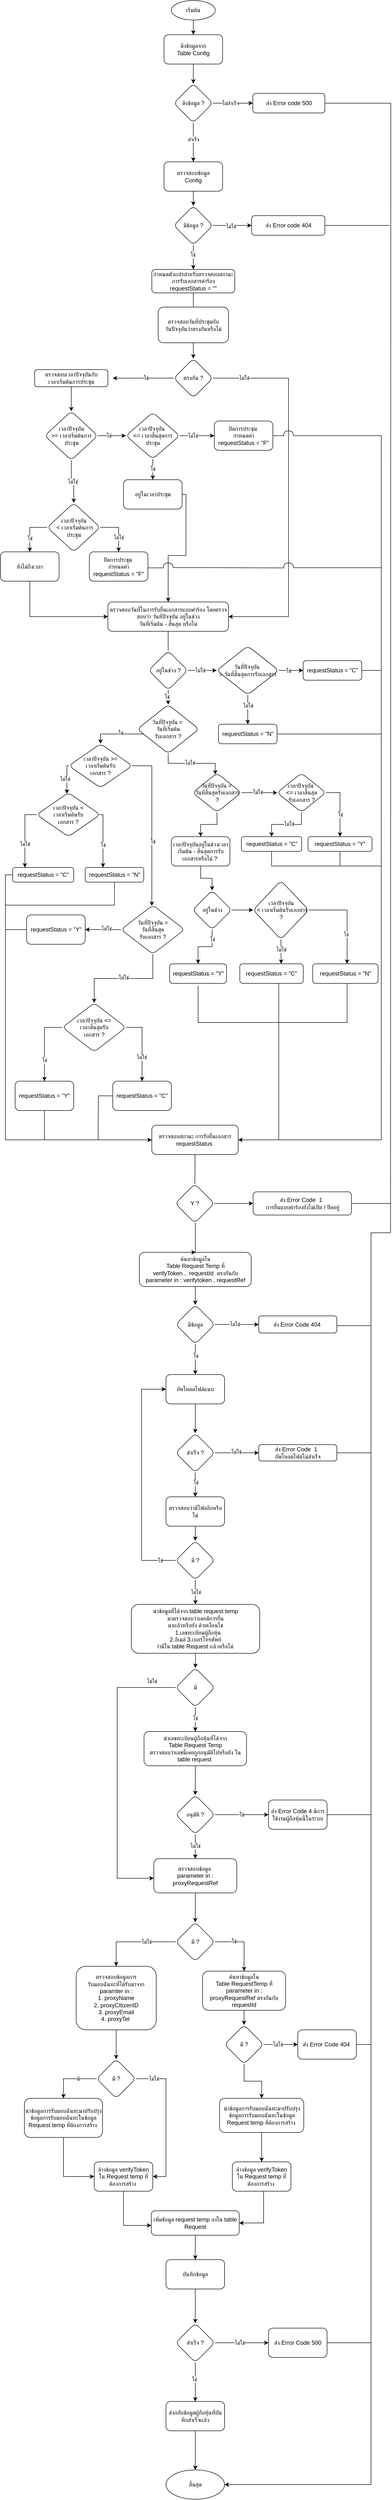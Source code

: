 <mxfile version="20.3.7" type="github" pages="2">
  <diagram id="RMdtWBDBzw_GRddQN0wl" name="หน้า-1">
    <mxGraphModel dx="556" dy="3136" grid="1" gridSize="10" guides="1" tooltips="1" connect="1" arrows="1" fold="1" page="1" pageScale="1" pageWidth="827" pageHeight="1169" math="0" shadow="0">
      <root>
        <mxCell id="0" />
        <mxCell id="1" parent="0" />
        <mxCell id="iMIa0NlYkXyvcr6dLn7D-653" value="" style="group" parent="1" vertex="1" connectable="0">
          <mxGeometry x="841" y="-2310" width="799" height="5110" as="geometry" />
        </mxCell>
        <mxCell id="iMIa0NlYkXyvcr6dLn7D-2" value="ค้นหาข้อมูลใน &lt;br&gt;Table Request Temp ที่ &lt;br&gt;verifyToken ,&amp;nbsp; requestId&amp;nbsp; ตรงกันกับ parameter in : verifytoken , requestRef" style="rounded=1;whiteSpace=wrap;html=1;" parent="iMIa0NlYkXyvcr6dLn7D-653" vertex="1">
          <mxGeometry x="284.5" y="2560" width="229" height="70" as="geometry" />
        </mxCell>
        <mxCell id="iMIa0NlYkXyvcr6dLn7D-4" value="มีข้อมูล" style="rhombus;whiteSpace=wrap;html=1;rounded=1;" parent="iMIa0NlYkXyvcr6dLn7D-653" vertex="1">
          <mxGeometry x="359" y="2667.5" width="80" height="80" as="geometry" />
        </mxCell>
        <mxCell id="iMIa0NlYkXyvcr6dLn7D-5" value="" style="edgeStyle=orthogonalEdgeStyle;rounded=0;orthogonalLoop=1;jettySize=auto;html=1;" parent="iMIa0NlYkXyvcr6dLn7D-653" source="iMIa0NlYkXyvcr6dLn7D-2" target="iMIa0NlYkXyvcr6dLn7D-4" edge="1">
          <mxGeometry relative="1" as="geometry">
            <mxPoint x="399.0" y="2627.5" as="sourcePoint" />
          </mxGeometry>
        </mxCell>
        <mxCell id="iMIa0NlYkXyvcr6dLn7D-114" style="edgeStyle=orthogonalEdgeStyle;rounded=0;orthogonalLoop=1;jettySize=auto;html=1;endArrow=none;endFill=0;" parent="iMIa0NlYkXyvcr6dLn7D-653" edge="1">
          <mxGeometry relative="1" as="geometry">
            <mxPoint x="759" y="2710" as="targetPoint" />
            <mxPoint x="689" y="2710" as="sourcePoint" />
            <Array as="points">
              <mxPoint x="759" y="2710" />
            </Array>
          </mxGeometry>
        </mxCell>
        <mxCell id="iMIa0NlYkXyvcr6dLn7D-6" value="ส่ง Error Code 404&amp;nbsp;" style="whiteSpace=wrap;html=1;rounded=1;" parent="iMIa0NlYkXyvcr6dLn7D-653" vertex="1">
          <mxGeometry x="529" y="2690" width="160" height="35" as="geometry" />
        </mxCell>
        <mxCell id="iMIa0NlYkXyvcr6dLn7D-7" value="" style="edgeStyle=orthogonalEdgeStyle;rounded=0;orthogonalLoop=1;jettySize=auto;html=1;" parent="iMIa0NlYkXyvcr6dLn7D-653" source="iMIa0NlYkXyvcr6dLn7D-4" target="iMIa0NlYkXyvcr6dLn7D-6" edge="1">
          <mxGeometry relative="1" as="geometry" />
        </mxCell>
        <mxCell id="iMIa0NlYkXyvcr6dLn7D-14" value="ไม่ใช่" style="edgeLabel;html=1;align=center;verticalAlign=middle;resizable=0;points=[];" parent="iMIa0NlYkXyvcr6dLn7D-7" vertex="1" connectable="0">
          <mxGeometry x="-0.099" y="1" relative="1" as="geometry">
            <mxPoint as="offset" />
          </mxGeometry>
        </mxCell>
        <mxCell id="iMIa0NlYkXyvcr6dLn7D-8" value="อัพโหลดไฟล์แนบ" style="whiteSpace=wrap;html=1;rounded=1;" parent="iMIa0NlYkXyvcr6dLn7D-653" vertex="1">
          <mxGeometry x="339" y="2810" width="120" height="60" as="geometry" />
        </mxCell>
        <mxCell id="iMIa0NlYkXyvcr6dLn7D-9" value="" style="edgeStyle=orthogonalEdgeStyle;rounded=0;orthogonalLoop=1;jettySize=auto;html=1;" parent="iMIa0NlYkXyvcr6dLn7D-653" source="iMIa0NlYkXyvcr6dLn7D-4" target="iMIa0NlYkXyvcr6dLn7D-8" edge="1">
          <mxGeometry relative="1" as="geometry" />
        </mxCell>
        <mxCell id="iMIa0NlYkXyvcr6dLn7D-15" value="ใช่" style="edgeLabel;html=1;align=center;verticalAlign=middle;resizable=0;points=[];" parent="iMIa0NlYkXyvcr6dLn7D-9" vertex="1" connectable="0">
          <mxGeometry x="-0.232" y="1" relative="1" as="geometry">
            <mxPoint as="offset" />
          </mxGeometry>
        </mxCell>
        <mxCell id="iMIa0NlYkXyvcr6dLn7D-17" value="สำเร็จ ?" style="rhombus;whiteSpace=wrap;html=1;rounded=1;" parent="iMIa0NlYkXyvcr6dLn7D-653" vertex="1">
          <mxGeometry x="359" y="2930" width="80" height="80" as="geometry" />
        </mxCell>
        <mxCell id="iMIa0NlYkXyvcr6dLn7D-18" value="" style="edgeStyle=orthogonalEdgeStyle;rounded=0;orthogonalLoop=1;jettySize=auto;html=1;" parent="iMIa0NlYkXyvcr6dLn7D-653" source="iMIa0NlYkXyvcr6dLn7D-8" target="iMIa0NlYkXyvcr6dLn7D-17" edge="1">
          <mxGeometry relative="1" as="geometry" />
        </mxCell>
        <mxCell id="iMIa0NlYkXyvcr6dLn7D-116" style="edgeStyle=orthogonalEdgeStyle;rounded=0;orthogonalLoop=1;jettySize=auto;html=1;entryX=0;entryY=0.5;entryDx=0;entryDy=0;exitX=0;exitY=0.5;exitDx=0;exitDy=0;" parent="iMIa0NlYkXyvcr6dLn7D-653" source="iMIa0NlYkXyvcr6dLn7D-118" target="iMIa0NlYkXyvcr6dLn7D-8" edge="1">
          <mxGeometry relative="1" as="geometry">
            <Array as="points">
              <mxPoint x="289" y="3190" />
              <mxPoint x="289" y="2840" />
            </Array>
          </mxGeometry>
        </mxCell>
        <mxCell id="iMIa0NlYkXyvcr6dLn7D-117" value="ใช่" style="edgeLabel;html=1;align=center;verticalAlign=middle;resizable=0;points=[];" parent="iMIa0NlYkXyvcr6dLn7D-116" vertex="1" connectable="0">
          <mxGeometry x="-0.805" relative="1" as="geometry">
            <mxPoint x="14" as="offset" />
          </mxGeometry>
        </mxCell>
        <mxCell id="iMIa0NlYkXyvcr6dLn7D-107" value="ตรวจสอบว่ามีไฟลอีกหรือไม่" style="whiteSpace=wrap;html=1;rounded=1;" parent="iMIa0NlYkXyvcr6dLn7D-653" vertex="1">
          <mxGeometry x="339" y="3060" width="120" height="60" as="geometry" />
        </mxCell>
        <mxCell id="iMIa0NlYkXyvcr6dLn7D-108" value="" style="edgeStyle=orthogonalEdgeStyle;rounded=0;orthogonalLoop=1;jettySize=auto;html=1;" parent="iMIa0NlYkXyvcr6dLn7D-653" source="iMIa0NlYkXyvcr6dLn7D-17" target="iMIa0NlYkXyvcr6dLn7D-107" edge="1">
          <mxGeometry relative="1" as="geometry" />
        </mxCell>
        <mxCell id="iMIa0NlYkXyvcr6dLn7D-113" value="ใช่" style="edgeLabel;html=1;align=center;verticalAlign=middle;resizable=0;points=[];" parent="iMIa0NlYkXyvcr6dLn7D-108" vertex="1" connectable="0">
          <mxGeometry x="-0.153" y="1" relative="1" as="geometry">
            <mxPoint as="offset" />
          </mxGeometry>
        </mxCell>
        <mxCell id="iMIa0NlYkXyvcr6dLn7D-115" style="edgeStyle=orthogonalEdgeStyle;rounded=0;orthogonalLoop=1;jettySize=auto;html=1;endArrow=none;endFill=0;" parent="iMIa0NlYkXyvcr6dLn7D-653" source="iMIa0NlYkXyvcr6dLn7D-109" edge="1">
          <mxGeometry relative="1" as="geometry">
            <mxPoint x="759" y="2970" as="targetPoint" />
          </mxGeometry>
        </mxCell>
        <mxCell id="iMIa0NlYkXyvcr6dLn7D-109" value="ส่ง Error Code&amp;nbsp;&lt;span style=&quot;white-space: pre;&quot;&gt; &lt;/span&gt;1&amp;nbsp;&amp;nbsp;&lt;br&gt;อัพโหลดไฟล์ไม่สำเร็จ" style="whiteSpace=wrap;html=1;rounded=1;" parent="iMIa0NlYkXyvcr6dLn7D-653" vertex="1">
          <mxGeometry x="529" y="2953.25" width="160" height="33.5" as="geometry" />
        </mxCell>
        <mxCell id="iMIa0NlYkXyvcr6dLn7D-110" value="" style="edgeStyle=orthogonalEdgeStyle;rounded=0;orthogonalLoop=1;jettySize=auto;html=1;" parent="iMIa0NlYkXyvcr6dLn7D-653" source="iMIa0NlYkXyvcr6dLn7D-17" target="iMIa0NlYkXyvcr6dLn7D-109" edge="1">
          <mxGeometry relative="1" as="geometry" />
        </mxCell>
        <mxCell id="iMIa0NlYkXyvcr6dLn7D-112" value="ไม่ใช่" style="edgeLabel;html=1;align=center;verticalAlign=middle;resizable=0;points=[];" parent="iMIa0NlYkXyvcr6dLn7D-110" vertex="1" connectable="0">
          <mxGeometry x="-0.021" y="2" relative="1" as="geometry">
            <mxPoint as="offset" />
          </mxGeometry>
        </mxCell>
        <mxCell id="iMIa0NlYkXyvcr6dLn7D-118" value="มี ?" style="rhombus;whiteSpace=wrap;html=1;rounded=1;" parent="iMIa0NlYkXyvcr6dLn7D-653" vertex="1">
          <mxGeometry x="359" y="3150" width="80" height="80" as="geometry" />
        </mxCell>
        <mxCell id="iMIa0NlYkXyvcr6dLn7D-119" value="" style="edgeStyle=orthogonalEdgeStyle;rounded=0;orthogonalLoop=1;jettySize=auto;html=1;" parent="iMIa0NlYkXyvcr6dLn7D-653" source="iMIa0NlYkXyvcr6dLn7D-107" target="iMIa0NlYkXyvcr6dLn7D-118" edge="1">
          <mxGeometry relative="1" as="geometry" />
        </mxCell>
        <mxCell id="iMIa0NlYkXyvcr6dLn7D-122" value="นำข้อมูลที่ได้จาก table request temp &lt;br&gt;มาตรวจสอบว่าเคยมีการยื่น&lt;br&gt;มาเเล้วหรือยัง ด้วยเงื่อนไข &lt;br&gt;&amp;nbsp; &amp;nbsp; &amp;nbsp;1.เลขทะเบียนผู้ถือหุ้น&amp;nbsp;&lt;span style=&quot;white-space: pre;&quot;&gt;	&lt;/span&gt;&lt;br&gt;2.อีเมล์ 3.เบอร์โทรศัพท์ &lt;br&gt;ว่ามีใน table Request เเล้วหรือไม่&amp;nbsp;" style="whiteSpace=wrap;html=1;rounded=1;" parent="iMIa0NlYkXyvcr6dLn7D-653" vertex="1">
          <mxGeometry x="268" y="3280" width="263" height="100" as="geometry" />
        </mxCell>
        <mxCell id="iMIa0NlYkXyvcr6dLn7D-123" value="ไม่ใช่" style="edgeStyle=orthogonalEdgeStyle;rounded=0;orthogonalLoop=1;jettySize=auto;html=1;" parent="iMIa0NlYkXyvcr6dLn7D-653" source="iMIa0NlYkXyvcr6dLn7D-118" target="iMIa0NlYkXyvcr6dLn7D-122" edge="1">
          <mxGeometry relative="1" as="geometry" />
        </mxCell>
        <mxCell id="iMIa0NlYkXyvcr6dLn7D-134" value="มี" style="rhombus;whiteSpace=wrap;html=1;rounded=1;" parent="iMIa0NlYkXyvcr6dLn7D-653" vertex="1">
          <mxGeometry x="359" y="3410" width="80" height="80" as="geometry" />
        </mxCell>
        <mxCell id="iMIa0NlYkXyvcr6dLn7D-135" value="" style="edgeStyle=orthogonalEdgeStyle;rounded=0;orthogonalLoop=1;jettySize=auto;html=1;" parent="iMIa0NlYkXyvcr6dLn7D-653" source="iMIa0NlYkXyvcr6dLn7D-122" target="iMIa0NlYkXyvcr6dLn7D-134" edge="1">
          <mxGeometry relative="1" as="geometry" />
        </mxCell>
        <mxCell id="iMIa0NlYkXyvcr6dLn7D-136" value="นำเลขทะเบียนผู้ถือหุ้นที่ได้จาก &lt;br&gt;Table Request Temp&lt;br&gt;ตรวจสอบว่าเลขนี้เคยถูกอนุมัติไปหรือยัง ใน table request&amp;nbsp;" style="whiteSpace=wrap;html=1;rounded=1;" parent="iMIa0NlYkXyvcr6dLn7D-653" vertex="1">
          <mxGeometry x="294" y="3540" width="210" height="70" as="geometry" />
        </mxCell>
        <mxCell id="iMIa0NlYkXyvcr6dLn7D-137" value="" style="edgeStyle=orthogonalEdgeStyle;rounded=0;orthogonalLoop=1;jettySize=auto;html=1;" parent="iMIa0NlYkXyvcr6dLn7D-653" source="iMIa0NlYkXyvcr6dLn7D-134" target="iMIa0NlYkXyvcr6dLn7D-136" edge="1">
          <mxGeometry relative="1" as="geometry" />
        </mxCell>
        <mxCell id="iMIa0NlYkXyvcr6dLn7D-138" value="ใช่" style="edgeLabel;html=1;align=center;verticalAlign=middle;resizable=0;points=[];" parent="iMIa0NlYkXyvcr6dLn7D-137" vertex="1" connectable="0">
          <mxGeometry x="-0.092" relative="1" as="geometry">
            <mxPoint as="offset" />
          </mxGeometry>
        </mxCell>
        <mxCell id="iMIa0NlYkXyvcr6dLn7D-141" value="อนุมัติ ?" style="rhombus;whiteSpace=wrap;html=1;rounded=1;" parent="iMIa0NlYkXyvcr6dLn7D-653" vertex="1">
          <mxGeometry x="359" y="3670" width="80" height="80" as="geometry" />
        </mxCell>
        <mxCell id="iMIa0NlYkXyvcr6dLn7D-142" value="" style="edgeStyle=orthogonalEdgeStyle;rounded=0;orthogonalLoop=1;jettySize=auto;html=1;" parent="iMIa0NlYkXyvcr6dLn7D-653" source="iMIa0NlYkXyvcr6dLn7D-136" target="iMIa0NlYkXyvcr6dLn7D-141" edge="1">
          <mxGeometry relative="1" as="geometry" />
        </mxCell>
        <mxCell id="iMIa0NlYkXyvcr6dLn7D-202" style="edgeStyle=orthogonalEdgeStyle;rounded=0;orthogonalLoop=1;jettySize=auto;html=1;endArrow=none;endFill=0;" parent="iMIa0NlYkXyvcr6dLn7D-653" source="iMIa0NlYkXyvcr6dLn7D-145" edge="1">
          <mxGeometry relative="1" as="geometry">
            <mxPoint x="759" y="3710" as="targetPoint" />
          </mxGeometry>
        </mxCell>
        <mxCell id="iMIa0NlYkXyvcr6dLn7D-145" value="ส่ง Error Code 4 มีการใช้งานผู้ถือหุ้นนี้ในระบบ" style="whiteSpace=wrap;html=1;rounded=1;" parent="iMIa0NlYkXyvcr6dLn7D-653" vertex="1">
          <mxGeometry x="549" y="3680" width="120" height="60" as="geometry" />
        </mxCell>
        <mxCell id="iMIa0NlYkXyvcr6dLn7D-146" value="ใช่" style="edgeStyle=orthogonalEdgeStyle;rounded=0;orthogonalLoop=1;jettySize=auto;html=1;" parent="iMIa0NlYkXyvcr6dLn7D-653" source="iMIa0NlYkXyvcr6dLn7D-141" target="iMIa0NlYkXyvcr6dLn7D-145" edge="1">
          <mxGeometry relative="1" as="geometry" />
        </mxCell>
        <mxCell id="iMIa0NlYkXyvcr6dLn7D-147" value="ตรวจสอบข้อมูล&amp;nbsp;&lt;br&gt;parameter in : proxyRequestRef" style="whiteSpace=wrap;html=1;rounded=1;" parent="iMIa0NlYkXyvcr6dLn7D-653" vertex="1">
          <mxGeometry x="314" y="3800" width="170" height="70" as="geometry" />
        </mxCell>
        <mxCell id="iMIa0NlYkXyvcr6dLn7D-148" value="" style="edgeStyle=orthogonalEdgeStyle;rounded=0;orthogonalLoop=1;jettySize=auto;html=1;" parent="iMIa0NlYkXyvcr6dLn7D-653" source="iMIa0NlYkXyvcr6dLn7D-134" target="iMIa0NlYkXyvcr6dLn7D-147" edge="1">
          <mxGeometry relative="1" as="geometry">
            <Array as="points">
              <mxPoint x="239" y="3450" />
              <mxPoint x="239" y="3840" />
            </Array>
          </mxGeometry>
        </mxCell>
        <mxCell id="iMIa0NlYkXyvcr6dLn7D-149" value="ไม่ใช่" style="edgeLabel;html=1;align=center;verticalAlign=middle;resizable=0;points=[];" parent="iMIa0NlYkXyvcr6dLn7D-148" vertex="1" connectable="0">
          <mxGeometry x="-0.025" y="-2" relative="1" as="geometry">
            <mxPoint x="73" y="-178" as="offset" />
          </mxGeometry>
        </mxCell>
        <mxCell id="iMIa0NlYkXyvcr6dLn7D-150" value="" style="edgeStyle=orthogonalEdgeStyle;rounded=0;orthogonalLoop=1;jettySize=auto;html=1;" parent="iMIa0NlYkXyvcr6dLn7D-653" source="iMIa0NlYkXyvcr6dLn7D-141" target="iMIa0NlYkXyvcr6dLn7D-147" edge="1">
          <mxGeometry relative="1" as="geometry" />
        </mxCell>
        <mxCell id="iMIa0NlYkXyvcr6dLn7D-654" value="ไม่ใช่" style="edgeLabel;html=1;align=center;verticalAlign=middle;resizable=0;points=[];" parent="iMIa0NlYkXyvcr6dLn7D-150" vertex="1" connectable="0">
          <mxGeometry x="-0.01" relative="1" as="geometry">
            <mxPoint y="-1" as="offset" />
          </mxGeometry>
        </mxCell>
        <mxCell id="iMIa0NlYkXyvcr6dLn7D-151" value="มี ?" style="rhombus;whiteSpace=wrap;html=1;rounded=1;" parent="iMIa0NlYkXyvcr6dLn7D-653" vertex="1">
          <mxGeometry x="359" y="3930" width="80" height="80" as="geometry" />
        </mxCell>
        <mxCell id="iMIa0NlYkXyvcr6dLn7D-152" value="" style="edgeStyle=orthogonalEdgeStyle;rounded=0;orthogonalLoop=1;jettySize=auto;html=1;" parent="iMIa0NlYkXyvcr6dLn7D-653" source="iMIa0NlYkXyvcr6dLn7D-147" target="iMIa0NlYkXyvcr6dLn7D-151" edge="1">
          <mxGeometry relative="1" as="geometry" />
        </mxCell>
        <mxCell id="iMIa0NlYkXyvcr6dLn7D-153" value="ตรวจสอบข้อมูลการ&lt;br&gt;รับมอบฉันทะที่ได้รับมาจาก &lt;br&gt;paramter in :&lt;br&gt;&lt;span style=&quot;text-align: left;&quot;&gt;1. proxyName&lt;/span&gt;&lt;br style=&quot;text-align: left;&quot;&gt;&lt;span style=&quot;text-align: left;&quot;&gt;2. proxyCitizenID&lt;/span&gt;&lt;br style=&quot;text-align: left;&quot;&gt;&lt;span style=&quot;text-align: left;&quot;&gt;3. proxyEmail&lt;/span&gt;&lt;br style=&quot;text-align: left;&quot;&gt;&lt;span style=&quot;text-align: left;&quot;&gt;4. proxyTel&lt;/span&gt;&amp;nbsp;" style="whiteSpace=wrap;html=1;rounded=1;" parent="iMIa0NlYkXyvcr6dLn7D-653" vertex="1">
          <mxGeometry x="155" y="4020" width="164" height="130" as="geometry" />
        </mxCell>
        <mxCell id="iMIa0NlYkXyvcr6dLn7D-154" value="" style="edgeStyle=orthogonalEdgeStyle;rounded=0;orthogonalLoop=1;jettySize=auto;html=1;" parent="iMIa0NlYkXyvcr6dLn7D-653" source="iMIa0NlYkXyvcr6dLn7D-151" target="iMIa0NlYkXyvcr6dLn7D-153" edge="1">
          <mxGeometry relative="1" as="geometry" />
        </mxCell>
        <mxCell id="iMIa0NlYkXyvcr6dLn7D-156" value="ไม่ใช่" style="edgeLabel;html=1;align=center;verticalAlign=middle;resizable=0;points=[];" parent="iMIa0NlYkXyvcr6dLn7D-154" vertex="1" connectable="0">
          <mxGeometry x="-0.122" y="1" relative="1" as="geometry">
            <mxPoint x="15" y="-1" as="offset" />
          </mxGeometry>
        </mxCell>
        <mxCell id="iMIa0NlYkXyvcr6dLn7D-158" value="มี ?" style="rhombus;whiteSpace=wrap;html=1;rounded=1;" parent="iMIa0NlYkXyvcr6dLn7D-653" vertex="1">
          <mxGeometry x="197" y="4210" width="80" height="80" as="geometry" />
        </mxCell>
        <mxCell id="iMIa0NlYkXyvcr6dLn7D-159" value="" style="edgeStyle=orthogonalEdgeStyle;rounded=0;orthogonalLoop=1;jettySize=auto;html=1;" parent="iMIa0NlYkXyvcr6dLn7D-653" source="iMIa0NlYkXyvcr6dLn7D-153" target="iMIa0NlYkXyvcr6dLn7D-158" edge="1">
          <mxGeometry relative="1" as="geometry" />
        </mxCell>
        <mxCell id="iMIa0NlYkXyvcr6dLn7D-160" value="นำข้อมูลการรับมอบฉันทะมาปรับปรุงข้อมูลการรับมอบฉันทะในข้อมูล Request temp ที่ต้องการสร้าง&amp;nbsp;" style="whiteSpace=wrap;html=1;rounded=1;" parent="iMIa0NlYkXyvcr6dLn7D-653" vertex="1">
          <mxGeometry x="49" y="4290" width="160" height="80" as="geometry" />
        </mxCell>
        <mxCell id="iMIa0NlYkXyvcr6dLn7D-161" value="" style="edgeStyle=orthogonalEdgeStyle;rounded=0;orthogonalLoop=1;jettySize=auto;html=1;" parent="iMIa0NlYkXyvcr6dLn7D-653" source="iMIa0NlYkXyvcr6dLn7D-158" target="iMIa0NlYkXyvcr6dLn7D-160" edge="1">
          <mxGeometry relative="1" as="geometry">
            <Array as="points">
              <mxPoint x="129" y="4250" />
            </Array>
          </mxGeometry>
        </mxCell>
        <mxCell id="iMIa0NlYkXyvcr6dLn7D-162" value="มี" style="edgeLabel;html=1;align=center;verticalAlign=middle;resizable=0;points=[];" parent="iMIa0NlYkXyvcr6dLn7D-161" vertex="1" connectable="0">
          <mxGeometry x="-0.482" relative="1" as="geometry">
            <mxPoint x="-10" as="offset" />
          </mxGeometry>
        </mxCell>
        <mxCell id="iMIa0NlYkXyvcr6dLn7D-163" value="ค้นหาข้อมูลใน &lt;br&gt;Table RequestTemp ที่ &lt;br&gt;parameter in : proxyRequestRef ตรงกันกับ requestId" style="whiteSpace=wrap;html=1;rounded=1;" parent="iMIa0NlYkXyvcr6dLn7D-653" vertex="1">
          <mxGeometry x="414" y="4030" width="170" height="80" as="geometry" />
        </mxCell>
        <mxCell id="iMIa0NlYkXyvcr6dLn7D-164" value="" style="edgeStyle=orthogonalEdgeStyle;rounded=0;orthogonalLoop=1;jettySize=auto;html=1;" parent="iMIa0NlYkXyvcr6dLn7D-653" source="iMIa0NlYkXyvcr6dLn7D-151" target="iMIa0NlYkXyvcr6dLn7D-163" edge="1">
          <mxGeometry relative="1" as="geometry">
            <Array as="points">
              <mxPoint x="499" y="3970" />
            </Array>
          </mxGeometry>
        </mxCell>
        <mxCell id="iMIa0NlYkXyvcr6dLn7D-165" value="ใช่" style="edgeLabel;html=1;align=center;verticalAlign=middle;resizable=0;points=[];" parent="iMIa0NlYkXyvcr6dLn7D-164" vertex="1" connectable="0">
          <mxGeometry x="-0.356" y="-4" relative="1" as="geometry">
            <mxPoint y="-5" as="offset" />
          </mxGeometry>
        </mxCell>
        <mxCell id="iMIa0NlYkXyvcr6dLn7D-166" value="มี ?" style="rhombus;whiteSpace=wrap;html=1;rounded=1;" parent="iMIa0NlYkXyvcr6dLn7D-653" vertex="1">
          <mxGeometry x="459" y="4140" width="80" height="80" as="geometry" />
        </mxCell>
        <mxCell id="iMIa0NlYkXyvcr6dLn7D-167" value="" style="edgeStyle=orthogonalEdgeStyle;rounded=0;orthogonalLoop=1;jettySize=auto;html=1;" parent="iMIa0NlYkXyvcr6dLn7D-653" source="iMIa0NlYkXyvcr6dLn7D-163" target="iMIa0NlYkXyvcr6dLn7D-166" edge="1">
          <mxGeometry relative="1" as="geometry" />
        </mxCell>
        <mxCell id="iMIa0NlYkXyvcr6dLn7D-168" value="นำข้อมูลการรับมอบฉันทะมาปรับปรุงข้อมูลการรับมอบฉันทะในข้อมูล Request temp ที่ต้องการสร้าง&amp;nbsp;" style="whiteSpace=wrap;html=1;rounded=1;" parent="iMIa0NlYkXyvcr6dLn7D-653" vertex="1">
          <mxGeometry x="448.75" y="4290" width="172.5" height="70" as="geometry" />
        </mxCell>
        <mxCell id="iMIa0NlYkXyvcr6dLn7D-169" value="" style="edgeStyle=orthogonalEdgeStyle;rounded=0;orthogonalLoop=1;jettySize=auto;html=1;" parent="iMIa0NlYkXyvcr6dLn7D-653" source="iMIa0NlYkXyvcr6dLn7D-166" target="iMIa0NlYkXyvcr6dLn7D-168" edge="1">
          <mxGeometry relative="1" as="geometry" />
        </mxCell>
        <mxCell id="iMIa0NlYkXyvcr6dLn7D-204" style="edgeStyle=orthogonalEdgeStyle;rounded=0;orthogonalLoop=1;jettySize=auto;html=1;endArrow=none;endFill=0;exitX=1;exitY=0.5;exitDx=0;exitDy=0;" parent="iMIa0NlYkXyvcr6dLn7D-653" source="iMIa0NlYkXyvcr6dLn7D-170" edge="1">
          <mxGeometry relative="1" as="geometry">
            <mxPoint x="759" y="4180" as="targetPoint" />
            <mxPoint x="740.25" y="4180" as="sourcePoint" />
          </mxGeometry>
        </mxCell>
        <mxCell id="iMIa0NlYkXyvcr6dLn7D-170" value="ส่ง Error Code 404&amp;nbsp;" style="whiteSpace=wrap;html=1;rounded=1;" parent="iMIa0NlYkXyvcr6dLn7D-653" vertex="1">
          <mxGeometry x="609" y="4150" width="120" height="60" as="geometry" />
        </mxCell>
        <mxCell id="iMIa0NlYkXyvcr6dLn7D-171" value="" style="edgeStyle=orthogonalEdgeStyle;rounded=0;orthogonalLoop=1;jettySize=auto;html=1;" parent="iMIa0NlYkXyvcr6dLn7D-653" source="iMIa0NlYkXyvcr6dLn7D-166" target="iMIa0NlYkXyvcr6dLn7D-170" edge="1">
          <mxGeometry relative="1" as="geometry" />
        </mxCell>
        <mxCell id="iMIa0NlYkXyvcr6dLn7D-203" value="ไม่ใช่" style="edgeLabel;html=1;align=center;verticalAlign=middle;resizable=0;points=[];" parent="iMIa0NlYkXyvcr6dLn7D-171" vertex="1" connectable="0">
          <mxGeometry x="-0.166" relative="1" as="geometry">
            <mxPoint as="offset" />
          </mxGeometry>
        </mxCell>
        <mxCell id="iMIa0NlYkXyvcr6dLn7D-174" value="ล้างข้อมูล verifyToken ใน Request temp ที่ต้องการสร้าง&amp;nbsp;" style="whiteSpace=wrap;html=1;rounded=1;" parent="iMIa0NlYkXyvcr6dLn7D-653" vertex="1">
          <mxGeometry x="192" y="4420" width="120" height="60" as="geometry" />
        </mxCell>
        <mxCell id="iMIa0NlYkXyvcr6dLn7D-178" value="" style="edgeStyle=orthogonalEdgeStyle;rounded=0;orthogonalLoop=1;jettySize=auto;html=1;entryX=1;entryY=0.5;entryDx=0;entryDy=0;" parent="iMIa0NlYkXyvcr6dLn7D-653" source="iMIa0NlYkXyvcr6dLn7D-158" target="iMIa0NlYkXyvcr6dLn7D-174" edge="1">
          <mxGeometry relative="1" as="geometry">
            <mxPoint x="384" y="4400" as="targetPoint" />
            <Array as="points">
              <mxPoint x="339" y="4250" />
              <mxPoint x="339" y="4450" />
            </Array>
          </mxGeometry>
        </mxCell>
        <mxCell id="iMIa0NlYkXyvcr6dLn7D-180" value="ไม่ใช่" style="edgeLabel;html=1;align=center;verticalAlign=middle;resizable=0;points=[];" parent="iMIa0NlYkXyvcr6dLn7D-178" vertex="1" connectable="0">
          <mxGeometry x="-0.67" y="1" relative="1" as="geometry">
            <mxPoint x="-11" y="1" as="offset" />
          </mxGeometry>
        </mxCell>
        <mxCell id="iMIa0NlYkXyvcr6dLn7D-175" value="" style="edgeStyle=orthogonalEdgeStyle;rounded=0;orthogonalLoop=1;jettySize=auto;html=1;" parent="iMIa0NlYkXyvcr6dLn7D-653" source="iMIa0NlYkXyvcr6dLn7D-160" target="iMIa0NlYkXyvcr6dLn7D-174" edge="1">
          <mxGeometry relative="1" as="geometry">
            <Array as="points">
              <mxPoint x="129" y="4450" />
            </Array>
          </mxGeometry>
        </mxCell>
        <mxCell id="iMIa0NlYkXyvcr6dLn7D-184" value="ล้างข้อมูล verifyToken ใน Request temp ที่ต้องการสร้าง&amp;nbsp;" style="whiteSpace=wrap;html=1;rounded=1;" parent="iMIa0NlYkXyvcr6dLn7D-653" vertex="1">
          <mxGeometry x="475" y="4420" width="120" height="60" as="geometry" />
        </mxCell>
        <mxCell id="iMIa0NlYkXyvcr6dLn7D-185" value="" style="edgeStyle=orthogonalEdgeStyle;rounded=0;orthogonalLoop=1;jettySize=auto;html=1;" parent="iMIa0NlYkXyvcr6dLn7D-653" source="iMIa0NlYkXyvcr6dLn7D-168" target="iMIa0NlYkXyvcr6dLn7D-184" edge="1">
          <mxGeometry relative="1" as="geometry" />
        </mxCell>
        <mxCell id="iMIa0NlYkXyvcr6dLn7D-172" value="เพิ่มข้อมูล request temp ลงใน table Request" style="rounded=1;whiteSpace=wrap;html=1;" parent="iMIa0NlYkXyvcr6dLn7D-653" vertex="1">
          <mxGeometry x="309" y="4520" width="180" height="50" as="geometry" />
        </mxCell>
        <mxCell id="iMIa0NlYkXyvcr6dLn7D-176" style="edgeStyle=orthogonalEdgeStyle;rounded=0;orthogonalLoop=1;jettySize=auto;html=1;" parent="iMIa0NlYkXyvcr6dLn7D-653" source="iMIa0NlYkXyvcr6dLn7D-174" target="iMIa0NlYkXyvcr6dLn7D-172" edge="1">
          <mxGeometry relative="1" as="geometry">
            <mxPoint x="359.0" y="4550" as="targetPoint" />
            <Array as="points">
              <mxPoint x="252" y="4550" />
            </Array>
          </mxGeometry>
        </mxCell>
        <mxCell id="iMIa0NlYkXyvcr6dLn7D-182" style="edgeStyle=orthogonalEdgeStyle;rounded=0;orthogonalLoop=1;jettySize=auto;html=1;exitX=0.5;exitY=1;exitDx=0;exitDy=0;entryX=1;entryY=0.5;entryDx=0;entryDy=0;" parent="iMIa0NlYkXyvcr6dLn7D-653" source="iMIa0NlYkXyvcr6dLn7D-184" target="iMIa0NlYkXyvcr6dLn7D-172" edge="1">
          <mxGeometry relative="1" as="geometry">
            <mxPoint x="479" y="4550" as="targetPoint" />
            <Array as="points">
              <mxPoint x="539" y="4480" />
              <mxPoint x="539" y="4545" />
            </Array>
          </mxGeometry>
        </mxCell>
        <mxCell id="iMIa0NlYkXyvcr6dLn7D-186" value="บันทึกข้อมูล" style="whiteSpace=wrap;html=1;rounded=1;" parent="iMIa0NlYkXyvcr6dLn7D-653" vertex="1">
          <mxGeometry x="339" y="4620" width="120" height="60" as="geometry" />
        </mxCell>
        <mxCell id="iMIa0NlYkXyvcr6dLn7D-187" value="" style="edgeStyle=orthogonalEdgeStyle;rounded=0;orthogonalLoop=1;jettySize=auto;html=1;" parent="iMIa0NlYkXyvcr6dLn7D-653" source="iMIa0NlYkXyvcr6dLn7D-172" target="iMIa0NlYkXyvcr6dLn7D-186" edge="1">
          <mxGeometry relative="1" as="geometry" />
        </mxCell>
        <mxCell id="iMIa0NlYkXyvcr6dLn7D-188" value="สำเร็จ ?" style="rhombus;whiteSpace=wrap;html=1;rounded=1;" parent="iMIa0NlYkXyvcr6dLn7D-653" vertex="1">
          <mxGeometry x="359" y="4750" width="80" height="80" as="geometry" />
        </mxCell>
        <mxCell id="iMIa0NlYkXyvcr6dLn7D-189" value="" style="edgeStyle=orthogonalEdgeStyle;rounded=0;orthogonalLoop=1;jettySize=auto;html=1;" parent="iMIa0NlYkXyvcr6dLn7D-653" source="iMIa0NlYkXyvcr6dLn7D-186" target="iMIa0NlYkXyvcr6dLn7D-188" edge="1">
          <mxGeometry relative="1" as="geometry" />
        </mxCell>
        <mxCell id="iMIa0NlYkXyvcr6dLn7D-205" style="edgeStyle=orthogonalEdgeStyle;rounded=0;orthogonalLoop=1;jettySize=auto;html=1;endArrow=none;endFill=0;" parent="iMIa0NlYkXyvcr6dLn7D-653" source="iMIa0NlYkXyvcr6dLn7D-190" edge="1">
          <mxGeometry relative="1" as="geometry">
            <mxPoint x="759" y="4790" as="targetPoint" />
          </mxGeometry>
        </mxCell>
        <mxCell id="iMIa0NlYkXyvcr6dLn7D-190" value="ส่ง Error Code 500" style="whiteSpace=wrap;html=1;rounded=1;" parent="iMIa0NlYkXyvcr6dLn7D-653" vertex="1">
          <mxGeometry x="549" y="4760" width="120" height="60" as="geometry" />
        </mxCell>
        <mxCell id="iMIa0NlYkXyvcr6dLn7D-191" value="" style="edgeStyle=orthogonalEdgeStyle;rounded=0;orthogonalLoop=1;jettySize=auto;html=1;" parent="iMIa0NlYkXyvcr6dLn7D-653" source="iMIa0NlYkXyvcr6dLn7D-188" target="iMIa0NlYkXyvcr6dLn7D-190" edge="1">
          <mxGeometry relative="1" as="geometry" />
        </mxCell>
        <mxCell id="iMIa0NlYkXyvcr6dLn7D-193" value="ไม่ใช่" style="edgeLabel;html=1;align=center;verticalAlign=middle;resizable=0;points=[];" parent="iMIa0NlYkXyvcr6dLn7D-191" vertex="1" connectable="0">
          <mxGeometry x="-0.082" y="-3" relative="1" as="geometry">
            <mxPoint y="-3" as="offset" />
          </mxGeometry>
        </mxCell>
        <mxCell id="iMIa0NlYkXyvcr6dLn7D-196" value="ส่งกลับข้อมูลผู้ถือหุ้นที่บันทึกสำเร็จเเล้ว" style="whiteSpace=wrap;html=1;rounded=1;" parent="iMIa0NlYkXyvcr6dLn7D-653" vertex="1">
          <mxGeometry x="339" y="4910" width="120" height="60" as="geometry" />
        </mxCell>
        <mxCell id="iMIa0NlYkXyvcr6dLn7D-194" style="edgeStyle=orthogonalEdgeStyle;rounded=0;orthogonalLoop=1;jettySize=auto;html=1;" parent="iMIa0NlYkXyvcr6dLn7D-653" source="iMIa0NlYkXyvcr6dLn7D-188" target="iMIa0NlYkXyvcr6dLn7D-196" edge="1">
          <mxGeometry relative="1" as="geometry">
            <mxPoint x="399" y="4910" as="targetPoint" />
          </mxGeometry>
        </mxCell>
        <mxCell id="iMIa0NlYkXyvcr6dLn7D-195" value="ใช่" style="edgeLabel;html=1;align=center;verticalAlign=middle;resizable=0;points=[];" parent="iMIa0NlYkXyvcr6dLn7D-194" vertex="1" connectable="0">
          <mxGeometry x="-0.12" y="-2" relative="1" as="geometry">
            <mxPoint as="offset" />
          </mxGeometry>
        </mxCell>
        <mxCell id="iMIa0NlYkXyvcr6dLn7D-199" value="สิ้นสุด" style="ellipse;whiteSpace=wrap;html=1;rounded=1;" parent="iMIa0NlYkXyvcr6dLn7D-653" vertex="1">
          <mxGeometry x="339" y="5050" width="120" height="60" as="geometry" />
        </mxCell>
        <mxCell id="iMIa0NlYkXyvcr6dLn7D-192" style="edgeStyle=orthogonalEdgeStyle;rounded=0;orthogonalLoop=1;jettySize=auto;html=1;entryX=1;entryY=0.5;entryDx=0;entryDy=0;" parent="iMIa0NlYkXyvcr6dLn7D-653" target="iMIa0NlYkXyvcr6dLn7D-199" edge="1">
          <mxGeometry relative="1" as="geometry">
            <mxPoint x="779" y="4790" as="targetPoint" />
            <mxPoint x="759" y="2710" as="sourcePoint" />
            <Array as="points">
              <mxPoint x="759" y="4790" />
              <mxPoint x="759" y="5080" />
            </Array>
          </mxGeometry>
        </mxCell>
        <mxCell id="iMIa0NlYkXyvcr6dLn7D-200" value="" style="edgeStyle=orthogonalEdgeStyle;rounded=0;orthogonalLoop=1;jettySize=auto;html=1;" parent="iMIa0NlYkXyvcr6dLn7D-653" source="iMIa0NlYkXyvcr6dLn7D-196" target="iMIa0NlYkXyvcr6dLn7D-199" edge="1">
          <mxGeometry relative="1" as="geometry" />
        </mxCell>
        <mxCell id="iMIa0NlYkXyvcr6dLn7D-517" value="" style="edgeStyle=orthogonalEdgeStyle;rounded=0;orthogonalLoop=1;jettySize=auto;html=1;" parent="iMIa0NlYkXyvcr6dLn7D-653" source="iMIa0NlYkXyvcr6dLn7D-519" edge="1">
          <mxGeometry relative="1" as="geometry">
            <mxPoint x="230.0" y="772.34" as="targetPoint" />
          </mxGeometry>
        </mxCell>
        <mxCell id="iMIa0NlYkXyvcr6dLn7D-518" value="ใช่" style="edgeLabel;html=1;align=center;verticalAlign=middle;resizable=0;points=[];" parent="iMIa0NlYkXyvcr6dLn7D-517" vertex="1" connectable="0">
          <mxGeometry x="-0.089" y="-1" relative="1" as="geometry">
            <mxPoint as="offset" />
          </mxGeometry>
        </mxCell>
        <mxCell id="iMIa0NlYkXyvcr6dLn7D-519" value="ตรงกัน ?" style="rhombus;whiteSpace=wrap;html=1;rounded=1;" parent="iMIa0NlYkXyvcr6dLn7D-653" vertex="1">
          <mxGeometry x="355" y="732.34" width="80" height="80" as="geometry" />
        </mxCell>
        <mxCell id="iMIa0NlYkXyvcr6dLn7D-521" value="ตรวจสอบวันที่ในการรับยื่นเอกสารแบบคำร้อง โดยตรวจสอบว่า วันที่ปัจจุบัน อยู่ในช่วง&lt;br&gt;วันที่เริ่มต้น - สิ้นสุด หรือไม่" style="whiteSpace=wrap;html=1;rounded=1;" parent="iMIa0NlYkXyvcr6dLn7D-653" vertex="1">
          <mxGeometry x="220" y="1230" width="247" height="60" as="geometry" />
        </mxCell>
        <mxCell id="iMIa0NlYkXyvcr6dLn7D-522" value="ตรวจสอบเวลาปัจจุบันกับ&lt;br&gt;เวลาเริ่มต้นการประชุม" style="rounded=1;whiteSpace=wrap;html=1;" parent="iMIa0NlYkXyvcr6dLn7D-653" vertex="1">
          <mxGeometry x="70" y="754.84" width="150" height="35" as="geometry" />
        </mxCell>
        <mxCell id="iMIa0NlYkXyvcr6dLn7D-523" value="" style="edgeStyle=orthogonalEdgeStyle;rounded=0;orthogonalLoop=1;jettySize=auto;html=1;" parent="iMIa0NlYkXyvcr6dLn7D-653" source="iMIa0NlYkXyvcr6dLn7D-522" target="iMIa0NlYkXyvcr6dLn7D-524" edge="1">
          <mxGeometry relative="1" as="geometry" />
        </mxCell>
        <mxCell id="iMIa0NlYkXyvcr6dLn7D-524" value="เวลาปัจจุบัน &lt;br&gt;&amp;gt;= เวลาเริ่มต้นการประชุม" style="rhombus;whiteSpace=wrap;html=1;rounded=1;" parent="iMIa0NlYkXyvcr6dLn7D-653" vertex="1">
          <mxGeometry x="90.75" y="840" width="108.5" height="100" as="geometry" />
        </mxCell>
        <mxCell id="iMIa0NlYkXyvcr6dLn7D-525" value="เวลาปัจจุบัน &lt;br&gt;&amp;nbsp;&amp;lt; เวลาเริ่มต้นการประชุม" style="rhombus;whiteSpace=wrap;html=1;rounded=1;" parent="iMIa0NlYkXyvcr6dLn7D-653" vertex="1">
          <mxGeometry x="95.75" y="1027.5" width="108.5" height="100" as="geometry" />
        </mxCell>
        <mxCell id="iMIa0NlYkXyvcr6dLn7D-526" value="ไม่ใช่" style="edgeStyle=orthogonalEdgeStyle;rounded=0;orthogonalLoop=1;jettySize=auto;html=1;endArrow=classic;endFill=1;" parent="iMIa0NlYkXyvcr6dLn7D-653" source="iMIa0NlYkXyvcr6dLn7D-524" target="iMIa0NlYkXyvcr6dLn7D-525" edge="1">
          <mxGeometry relative="1" as="geometry" />
        </mxCell>
        <mxCell id="iMIa0NlYkXyvcr6dLn7D-527" style="edgeStyle=orthogonalEdgeStyle;rounded=0;orthogonalLoop=1;jettySize=auto;html=1;entryX=0;entryY=0.5;entryDx=0;entryDy=0;endArrow=classic;endFill=1;" parent="iMIa0NlYkXyvcr6dLn7D-653" source="iMIa0NlYkXyvcr6dLn7D-528" target="iMIa0NlYkXyvcr6dLn7D-521" edge="1">
          <mxGeometry relative="1" as="geometry">
            <Array as="points">
              <mxPoint x="60" y="1260" />
            </Array>
          </mxGeometry>
        </mxCell>
        <mxCell id="iMIa0NlYkXyvcr6dLn7D-528" value="ยังไม่ถึงเวลา" style="whiteSpace=wrap;html=1;rounded=1;" parent="iMIa0NlYkXyvcr6dLn7D-653" vertex="1">
          <mxGeometry y="1127.5" width="120" height="60" as="geometry" />
        </mxCell>
        <mxCell id="iMIa0NlYkXyvcr6dLn7D-529" value="" style="edgeStyle=orthogonalEdgeStyle;rounded=0;orthogonalLoop=1;jettySize=auto;html=1;endArrow=classic;endFill=1;" parent="iMIa0NlYkXyvcr6dLn7D-653" source="iMIa0NlYkXyvcr6dLn7D-525" target="iMIa0NlYkXyvcr6dLn7D-528" edge="1">
          <mxGeometry relative="1" as="geometry">
            <Array as="points">
              <mxPoint x="60" y="1078" />
            </Array>
          </mxGeometry>
        </mxCell>
        <mxCell id="iMIa0NlYkXyvcr6dLn7D-530" value="ใช่" style="edgeLabel;html=1;align=center;verticalAlign=middle;resizable=0;points=[];" parent="iMIa0NlYkXyvcr6dLn7D-529" vertex="1" connectable="0">
          <mxGeometry x="-0.23" y="-1" relative="1" as="geometry">
            <mxPoint x="-3" y="23" as="offset" />
          </mxGeometry>
        </mxCell>
        <mxCell id="iMIa0NlYkXyvcr6dLn7D-531" value="เวลาปัจจุบัน&amp;nbsp;&lt;br&gt;&amp;lt;= เวลาสิ้นสุดการประชุม" style="rhombus;whiteSpace=wrap;html=1;rounded=1;" parent="iMIa0NlYkXyvcr6dLn7D-653" vertex="1">
          <mxGeometry x="257" y="842.5" width="110" height="95" as="geometry" />
        </mxCell>
        <mxCell id="iMIa0NlYkXyvcr6dLn7D-532" value="" style="edgeStyle=orthogonalEdgeStyle;rounded=0;orthogonalLoop=1;jettySize=auto;html=1;endArrow=classic;endFill=1;entryX=0;entryY=0.5;entryDx=0;entryDy=0;" parent="iMIa0NlYkXyvcr6dLn7D-653" source="iMIa0NlYkXyvcr6dLn7D-524" target="iMIa0NlYkXyvcr6dLn7D-531" edge="1">
          <mxGeometry relative="1" as="geometry">
            <mxPoint x="262" y="897.5" as="targetPoint" />
          </mxGeometry>
        </mxCell>
        <mxCell id="iMIa0NlYkXyvcr6dLn7D-533" value="ใช่" style="edgeLabel;html=1;align=center;verticalAlign=middle;resizable=0;points=[];" parent="iMIa0NlYkXyvcr6dLn7D-532" vertex="1" connectable="0">
          <mxGeometry x="-0.23" y="2" relative="1" as="geometry">
            <mxPoint y="2" as="offset" />
          </mxGeometry>
        </mxCell>
        <mxCell id="iMIa0NlYkXyvcr6dLn7D-534" style="edgeStyle=orthogonalEdgeStyle;rounded=0;orthogonalLoop=1;jettySize=auto;html=1;entryX=0.5;entryY=0;entryDx=0;entryDy=0;endArrow=classic;endFill=1;exitX=1;exitY=0.5;exitDx=0;exitDy=0;" parent="iMIa0NlYkXyvcr6dLn7D-653" source="iMIa0NlYkXyvcr6dLn7D-535" target="iMIa0NlYkXyvcr6dLn7D-521" edge="1">
          <mxGeometry relative="1" as="geometry">
            <Array as="points">
              <mxPoint x="380" y="1010" />
              <mxPoint x="380" y="1135" />
              <mxPoint x="343" y="1135" />
            </Array>
          </mxGeometry>
        </mxCell>
        <mxCell id="iMIa0NlYkXyvcr6dLn7D-535" value="อยู่ในเวลาประชุม" style="whiteSpace=wrap;html=1;rounded=1;" parent="iMIa0NlYkXyvcr6dLn7D-653" vertex="1">
          <mxGeometry x="252" y="980" width="120" height="60" as="geometry" />
        </mxCell>
        <mxCell id="iMIa0NlYkXyvcr6dLn7D-536" value="" style="edgeStyle=orthogonalEdgeStyle;rounded=0;orthogonalLoop=1;jettySize=auto;html=1;endArrow=classic;endFill=1;" parent="iMIa0NlYkXyvcr6dLn7D-653" source="iMIa0NlYkXyvcr6dLn7D-531" target="iMIa0NlYkXyvcr6dLn7D-535" edge="1">
          <mxGeometry relative="1" as="geometry" />
        </mxCell>
        <mxCell id="iMIa0NlYkXyvcr6dLn7D-537" value="ใช่" style="edgeLabel;html=1;align=center;verticalAlign=middle;resizable=0;points=[];" parent="iMIa0NlYkXyvcr6dLn7D-536" vertex="1" connectable="0">
          <mxGeometry x="-0.024" y="2" relative="1" as="geometry">
            <mxPoint x="-2" as="offset" />
          </mxGeometry>
        </mxCell>
        <mxCell id="iMIa0NlYkXyvcr6dLn7D-538" value="ปิดการประชุม&amp;nbsp;&lt;br&gt;กำหนดค่า requestStatus = &quot;F&quot;" style="whiteSpace=wrap;html=1;rounded=1;" parent="iMIa0NlYkXyvcr6dLn7D-653" vertex="1">
          <mxGeometry x="438" y="860" width="120" height="60" as="geometry" />
        </mxCell>
        <mxCell id="iMIa0NlYkXyvcr6dLn7D-539" value="" style="edgeStyle=orthogonalEdgeStyle;rounded=0;orthogonalLoop=1;jettySize=auto;html=1;endArrow=classic;endFill=1;" parent="iMIa0NlYkXyvcr6dLn7D-653" source="iMIa0NlYkXyvcr6dLn7D-531" target="iMIa0NlYkXyvcr6dLn7D-538" edge="1">
          <mxGeometry relative="1" as="geometry" />
        </mxCell>
        <mxCell id="iMIa0NlYkXyvcr6dLn7D-540" value="ไม่ใช่" style="edgeLabel;html=1;align=center;verticalAlign=middle;resizable=0;points=[];" parent="iMIa0NlYkXyvcr6dLn7D-539" vertex="1" connectable="0">
          <mxGeometry x="-0.301" y="2" relative="1" as="geometry">
            <mxPoint x="2" y="2" as="offset" />
          </mxGeometry>
        </mxCell>
        <mxCell id="iMIa0NlYkXyvcr6dLn7D-541" value="ปิดการประชุม&amp;nbsp;&lt;br&gt;กำหนดค่า requestStatus = &quot;F&quot;" style="whiteSpace=wrap;html=1;rounded=1;" parent="iMIa0NlYkXyvcr6dLn7D-653" vertex="1">
          <mxGeometry x="182" y="1127.5" width="120" height="60" as="geometry" />
        </mxCell>
        <mxCell id="iMIa0NlYkXyvcr6dLn7D-542" value="" style="edgeStyle=orthogonalEdgeStyle;rounded=0;orthogonalLoop=1;jettySize=auto;html=1;endArrow=classic;endFill=1;entryX=0.5;entryY=0;entryDx=0;entryDy=0;" parent="iMIa0NlYkXyvcr6dLn7D-653" source="iMIa0NlYkXyvcr6dLn7D-525" target="iMIa0NlYkXyvcr6dLn7D-541" edge="1">
          <mxGeometry relative="1" as="geometry">
            <Array as="points">
              <mxPoint x="242" y="1077.5" />
            </Array>
          </mxGeometry>
        </mxCell>
        <mxCell id="iMIa0NlYkXyvcr6dLn7D-543" value="ไม่ใช่" style="edgeLabel;html=1;align=center;verticalAlign=middle;resizable=0;points=[];" parent="iMIa0NlYkXyvcr6dLn7D-542" vertex="1" connectable="0">
          <mxGeometry x="-0.65" y="3" relative="1" as="geometry">
            <mxPoint x="22" y="23" as="offset" />
          </mxGeometry>
        </mxCell>
        <mxCell id="iMIa0NlYkXyvcr6dLn7D-544" value="" style="shape=requiredInterface;html=1;verticalLabelPosition=bottom;sketch=0;direction=north;" parent="iMIa0NlYkXyvcr6dLn7D-653" vertex="1">
          <mxGeometry x="333.5" y="1150" width="20" height="10" as="geometry" />
        </mxCell>
        <mxCell id="iMIa0NlYkXyvcr6dLn7D-545" style="edgeStyle=orthogonalEdgeStyle;rounded=0;orthogonalLoop=1;jettySize=auto;html=1;endArrow=none;endFill=0;entryX=-0.021;entryY=0.02;entryDx=0;entryDy=0;entryPerimeter=0;" parent="iMIa0NlYkXyvcr6dLn7D-653" source="iMIa0NlYkXyvcr6dLn7D-541" target="iMIa0NlYkXyvcr6dLn7D-544" edge="1">
          <mxGeometry relative="1" as="geometry">
            <mxPoint x="330" y="1160" as="targetPoint" />
            <Array as="points">
              <mxPoint x="310" y="1160" />
            </Array>
          </mxGeometry>
        </mxCell>
        <mxCell id="iMIa0NlYkXyvcr6dLn7D-546" style="edgeStyle=orthogonalEdgeStyle;rounded=0;orthogonalLoop=1;jettySize=auto;html=1;endArrow=classic;endFill=1;" parent="iMIa0NlYkXyvcr6dLn7D-653" target="iMIa0NlYkXyvcr6dLn7D-629" edge="1">
          <mxGeometry relative="1" as="geometry">
            <mxPoint x="770" y="2340" as="targetPoint" />
            <mxPoint x="600" y="890" as="sourcePoint" />
            <Array as="points">
              <mxPoint x="780" y="890" />
              <mxPoint x="780" y="2330" />
            </Array>
          </mxGeometry>
        </mxCell>
        <mxCell id="iMIa0NlYkXyvcr6dLn7D-547" value="" style="shape=requiredInterface;html=1;verticalLabelPosition=bottom;sketch=0;direction=north;" parent="iMIa0NlYkXyvcr6dLn7D-653" vertex="1">
          <mxGeometry x="580" y="880" width="20" height="10" as="geometry" />
        </mxCell>
        <mxCell id="iMIa0NlYkXyvcr6dLn7D-548" value="" style="edgeStyle=orthogonalEdgeStyle;rounded=0;orthogonalLoop=1;jettySize=auto;html=1;startArrow=none;" parent="iMIa0NlYkXyvcr6dLn7D-653" source="iMIa0NlYkXyvcr6dLn7D-547" target="iMIa0NlYkXyvcr6dLn7D-521" edge="1">
          <mxGeometry relative="1" as="geometry">
            <mxPoint x="533.75" y="772.34" as="targetPoint" />
            <Array as="points">
              <mxPoint x="590" y="772" />
              <mxPoint x="590" y="1260" />
            </Array>
          </mxGeometry>
        </mxCell>
        <mxCell id="iMIa0NlYkXyvcr6dLn7D-549" value="" style="edgeStyle=orthogonalEdgeStyle;rounded=0;orthogonalLoop=1;jettySize=auto;html=1;endArrow=none;" parent="iMIa0NlYkXyvcr6dLn7D-653" source="iMIa0NlYkXyvcr6dLn7D-519" target="iMIa0NlYkXyvcr6dLn7D-547" edge="1">
          <mxGeometry relative="1" as="geometry">
            <mxPoint x="437.971" y="772.311" as="sourcePoint" />
            <mxPoint x="467" y="1260" as="targetPoint" />
            <Array as="points" />
          </mxGeometry>
        </mxCell>
        <mxCell id="iMIa0NlYkXyvcr6dLn7D-550" value="ไม่ใช่" style="edgeLabel;html=1;align=center;verticalAlign=middle;resizable=0;points=[];" parent="iMIa0NlYkXyvcr6dLn7D-549" vertex="1" connectable="0">
          <mxGeometry x="-0.515" y="1" relative="1" as="geometry">
            <mxPoint as="offset" />
          </mxGeometry>
        </mxCell>
        <mxCell id="iMIa0NlYkXyvcr6dLn7D-551" value="อยู่ในช่วง ?" style="rhombus;whiteSpace=wrap;html=1;rounded=1;" parent="iMIa0NlYkXyvcr6dLn7D-653" vertex="1">
          <mxGeometry x="303.5" y="1330" width="80" height="80" as="geometry" />
        </mxCell>
        <mxCell id="iMIa0NlYkXyvcr6dLn7D-552" style="edgeStyle=orthogonalEdgeStyle;rounded=0;orthogonalLoop=1;jettySize=auto;html=1;entryX=0.136;entryY=0.009;entryDx=0;entryDy=0;entryPerimeter=0;endArrow=none;endFill=0;" parent="iMIa0NlYkXyvcr6dLn7D-653" source="iMIa0NlYkXyvcr6dLn7D-538" target="iMIa0NlYkXyvcr6dLn7D-547" edge="1">
          <mxGeometry relative="1" as="geometry">
            <Array as="points">
              <mxPoint x="580" y="890" />
            </Array>
          </mxGeometry>
        </mxCell>
        <mxCell id="iMIa0NlYkXyvcr6dLn7D-553" value="" style="edgeStyle=orthogonalEdgeStyle;rounded=0;orthogonalLoop=1;jettySize=auto;html=1;endArrow=none;endFill=0;" parent="iMIa0NlYkXyvcr6dLn7D-653" source="iMIa0NlYkXyvcr6dLn7D-521" target="iMIa0NlYkXyvcr6dLn7D-551" edge="1">
          <mxGeometry relative="1" as="geometry" />
        </mxCell>
        <mxCell id="iMIa0NlYkXyvcr6dLn7D-554" value="วันที่ปัจจุบัน&amp;nbsp;&lt;br&gt;&amp;gt; วันที่สิ้นสุดการรับเอกสาร" style="rhombus;whiteSpace=wrap;html=1;rounded=1;" parent="iMIa0NlYkXyvcr6dLn7D-653" vertex="1">
          <mxGeometry x="443" y="1320" width="127" height="100" as="geometry" />
        </mxCell>
        <mxCell id="iMIa0NlYkXyvcr6dLn7D-555" value="" style="edgeStyle=orthogonalEdgeStyle;rounded=0;orthogonalLoop=1;jettySize=auto;html=1;endArrow=classic;endFill=1;" parent="iMIa0NlYkXyvcr6dLn7D-653" source="iMIa0NlYkXyvcr6dLn7D-551" target="iMIa0NlYkXyvcr6dLn7D-554" edge="1">
          <mxGeometry relative="1" as="geometry" />
        </mxCell>
        <mxCell id="iMIa0NlYkXyvcr6dLn7D-556" value="ไม่ใช่" style="edgeLabel;html=1;align=center;verticalAlign=middle;resizable=0;points=[];" parent="iMIa0NlYkXyvcr6dLn7D-555" vertex="1" connectable="0">
          <mxGeometry x="-0.176" y="-3" relative="1" as="geometry">
            <mxPoint x="1" y="-3" as="offset" />
          </mxGeometry>
        </mxCell>
        <mxCell id="iMIa0NlYkXyvcr6dLn7D-557" style="edgeStyle=orthogonalEdgeStyle;rounded=0;orthogonalLoop=1;jettySize=auto;html=1;endArrow=none;endFill=0;" parent="iMIa0NlYkXyvcr6dLn7D-653" source="iMIa0NlYkXyvcr6dLn7D-558" edge="1">
          <mxGeometry relative="1" as="geometry">
            <mxPoint x="780" y="1370" as="targetPoint" />
          </mxGeometry>
        </mxCell>
        <mxCell id="iMIa0NlYkXyvcr6dLn7D-558" value="requestStatus = &quot;C&quot;" style="whiteSpace=wrap;html=1;rounded=1;" parent="iMIa0NlYkXyvcr6dLn7D-653" vertex="1">
          <mxGeometry x="620" y="1350" width="120" height="40" as="geometry" />
        </mxCell>
        <mxCell id="iMIa0NlYkXyvcr6dLn7D-559" value="" style="edgeStyle=orthogonalEdgeStyle;rounded=0;orthogonalLoop=1;jettySize=auto;html=1;endArrow=classic;endFill=1;" parent="iMIa0NlYkXyvcr6dLn7D-653" source="iMIa0NlYkXyvcr6dLn7D-554" target="iMIa0NlYkXyvcr6dLn7D-558" edge="1">
          <mxGeometry relative="1" as="geometry" />
        </mxCell>
        <mxCell id="iMIa0NlYkXyvcr6dLn7D-560" value="ใช่" style="edgeLabel;html=1;align=center;verticalAlign=middle;resizable=0;points=[];" parent="iMIa0NlYkXyvcr6dLn7D-559" vertex="1" connectable="0">
          <mxGeometry x="-0.193" y="-1" relative="1" as="geometry">
            <mxPoint as="offset" />
          </mxGeometry>
        </mxCell>
        <mxCell id="iMIa0NlYkXyvcr6dLn7D-561" style="edgeStyle=orthogonalEdgeStyle;rounded=0;orthogonalLoop=1;jettySize=auto;html=1;endArrow=none;endFill=0;" parent="iMIa0NlYkXyvcr6dLn7D-653" source="iMIa0NlYkXyvcr6dLn7D-562" edge="1">
          <mxGeometry relative="1" as="geometry">
            <mxPoint x="780" y="1500" as="targetPoint" />
          </mxGeometry>
        </mxCell>
        <mxCell id="iMIa0NlYkXyvcr6dLn7D-562" value="requestStatus = &quot;N&quot;" style="whiteSpace=wrap;html=1;rounded=1;" parent="iMIa0NlYkXyvcr6dLn7D-653" vertex="1">
          <mxGeometry x="446.5" y="1480" width="120" height="40" as="geometry" />
        </mxCell>
        <mxCell id="iMIa0NlYkXyvcr6dLn7D-563" value="วันที่ปัจจุบัน =&amp;nbsp;&lt;br&gt;วันที่เริ่มต้น&lt;br&gt;รับเอกสาร ?" style="rhombus;whiteSpace=wrap;html=1;rounded=1;" parent="iMIa0NlYkXyvcr6dLn7D-653" vertex="1">
          <mxGeometry x="280.25" y="1440" width="126.5" height="100" as="geometry" />
        </mxCell>
        <mxCell id="iMIa0NlYkXyvcr6dLn7D-564" value="" style="edgeStyle=orthogonalEdgeStyle;rounded=0;orthogonalLoop=1;jettySize=auto;html=1;endArrow=classic;endFill=1;" parent="iMIa0NlYkXyvcr6dLn7D-653" source="iMIa0NlYkXyvcr6dLn7D-554" target="iMIa0NlYkXyvcr6dLn7D-562" edge="1">
          <mxGeometry relative="1" as="geometry" />
        </mxCell>
        <mxCell id="iMIa0NlYkXyvcr6dLn7D-565" value="ไม่ใช่" style="edgeLabel;html=1;align=center;verticalAlign=middle;resizable=0;points=[];" parent="iMIa0NlYkXyvcr6dLn7D-564" vertex="1" connectable="0">
          <mxGeometry x="-0.269" relative="1" as="geometry">
            <mxPoint as="offset" />
          </mxGeometry>
        </mxCell>
        <mxCell id="iMIa0NlYkXyvcr6dLn7D-566" value="" style="edgeStyle=orthogonalEdgeStyle;rounded=0;orthogonalLoop=1;jettySize=auto;html=1;endArrow=classic;endFill=1;" parent="iMIa0NlYkXyvcr6dLn7D-653" source="iMIa0NlYkXyvcr6dLn7D-551" target="iMIa0NlYkXyvcr6dLn7D-563" edge="1">
          <mxGeometry relative="1" as="geometry" />
        </mxCell>
        <mxCell id="iMIa0NlYkXyvcr6dLn7D-567" value="ใช่" style="edgeLabel;html=1;align=center;verticalAlign=middle;resizable=0;points=[];" parent="iMIa0NlYkXyvcr6dLn7D-566" vertex="1" connectable="0">
          <mxGeometry x="0.076" y="2" relative="1" as="geometry">
            <mxPoint x="-5" y="-2" as="offset" />
          </mxGeometry>
        </mxCell>
        <mxCell id="iMIa0NlYkXyvcr6dLn7D-568" value="เวลาปัจจุบัน &amp;gt;= &lt;br&gt;เวลาเริ่มต้นรับ&lt;br&gt;เอกสาร ?" style="rhombus;whiteSpace=wrap;html=1;rounded=1;" parent="iMIa0NlYkXyvcr6dLn7D-653" vertex="1">
          <mxGeometry x="140" y="1520" width="130" height="90" as="geometry" />
        </mxCell>
        <mxCell id="iMIa0NlYkXyvcr6dLn7D-569" value="" style="edgeStyle=orthogonalEdgeStyle;rounded=0;orthogonalLoop=1;jettySize=auto;html=1;endArrow=classic;endFill=1;" parent="iMIa0NlYkXyvcr6dLn7D-653" source="iMIa0NlYkXyvcr6dLn7D-563" target="iMIa0NlYkXyvcr6dLn7D-568" edge="1">
          <mxGeometry relative="1" as="geometry">
            <Array as="points">
              <mxPoint x="205" y="1500" />
            </Array>
          </mxGeometry>
        </mxCell>
        <mxCell id="iMIa0NlYkXyvcr6dLn7D-570" value="ใช่" style="edgeLabel;html=1;align=center;verticalAlign=middle;resizable=0;points=[];" parent="iMIa0NlYkXyvcr6dLn7D-569" vertex="1" connectable="0">
          <mxGeometry x="-0.122" y="-2" relative="1" as="geometry">
            <mxPoint as="offset" />
          </mxGeometry>
        </mxCell>
        <mxCell id="iMIa0NlYkXyvcr6dLn7D-571" value="เวลาปัจจุบัน &amp;lt;&lt;br&gt;เวลาเริ่มต้นรับ&lt;br&gt;เอกสาร ?" style="rhombus;whiteSpace=wrap;html=1;rounded=1;" parent="iMIa0NlYkXyvcr6dLn7D-653" vertex="1">
          <mxGeometry x="74.25" y="1620" width="130" height="90" as="geometry" />
        </mxCell>
        <mxCell id="iMIa0NlYkXyvcr6dLn7D-572" value="" style="edgeStyle=orthogonalEdgeStyle;rounded=0;orthogonalLoop=1;jettySize=auto;html=1;endArrow=classic;endFill=1;" parent="iMIa0NlYkXyvcr6dLn7D-653" source="iMIa0NlYkXyvcr6dLn7D-568" target="iMIa0NlYkXyvcr6dLn7D-571" edge="1">
          <mxGeometry relative="1" as="geometry">
            <Array as="points">
              <mxPoint x="136" y="1565" />
            </Array>
          </mxGeometry>
        </mxCell>
        <mxCell id="iMIa0NlYkXyvcr6dLn7D-573" value="ไม่ใช่" style="edgeLabel;html=1;align=center;verticalAlign=middle;resizable=0;points=[];" parent="iMIa0NlYkXyvcr6dLn7D-572" vertex="1" connectable="0">
          <mxGeometry x="-0.004" y="-4" relative="1" as="geometry">
            <mxPoint as="offset" />
          </mxGeometry>
        </mxCell>
        <mxCell id="iMIa0NlYkXyvcr6dLn7D-574" value="requestStatus = &quot;C&quot;" style="whiteSpace=wrap;html=1;rounded=1;" parent="iMIa0NlYkXyvcr6dLn7D-653" vertex="1">
          <mxGeometry x="25" y="1773" width="125" height="30" as="geometry" />
        </mxCell>
        <mxCell id="iMIa0NlYkXyvcr6dLn7D-575" value="" style="edgeStyle=orthogonalEdgeStyle;rounded=0;orthogonalLoop=1;jettySize=auto;html=1;endArrow=classic;endFill=1;" parent="iMIa0NlYkXyvcr6dLn7D-653" source="iMIa0NlYkXyvcr6dLn7D-571" target="iMIa0NlYkXyvcr6dLn7D-574" edge="1">
          <mxGeometry relative="1" as="geometry">
            <Array as="points">
              <mxPoint x="50" y="1665" />
            </Array>
          </mxGeometry>
        </mxCell>
        <mxCell id="iMIa0NlYkXyvcr6dLn7D-576" value="ไม่ใช่" style="edgeLabel;html=1;align=center;verticalAlign=middle;resizable=0;points=[];" parent="iMIa0NlYkXyvcr6dLn7D-575" vertex="1" connectable="0">
          <mxGeometry x="0.026" relative="1" as="geometry">
            <mxPoint y="16" as="offset" />
          </mxGeometry>
        </mxCell>
        <mxCell id="iMIa0NlYkXyvcr6dLn7D-577" value="วันที่ปัจจุบัน =&amp;nbsp;&lt;br&gt;วันที่สิ้นสุดรับเอกสาร ?" style="rhombus;whiteSpace=wrap;html=1;rounded=1;" parent="iMIa0NlYkXyvcr6dLn7D-653" vertex="1">
          <mxGeometry x="393.5" y="1580" width="100" height="80" as="geometry" />
        </mxCell>
        <mxCell id="iMIa0NlYkXyvcr6dLn7D-578" value="" style="edgeStyle=orthogonalEdgeStyle;rounded=0;orthogonalLoop=1;jettySize=auto;html=1;endArrow=classic;endFill=1;" parent="iMIa0NlYkXyvcr6dLn7D-653" source="iMIa0NlYkXyvcr6dLn7D-563" target="iMIa0NlYkXyvcr6dLn7D-577" edge="1">
          <mxGeometry relative="1" as="geometry">
            <Array as="points">
              <mxPoint x="344" y="1560" />
              <mxPoint x="440" y="1560" />
            </Array>
          </mxGeometry>
        </mxCell>
        <mxCell id="iMIa0NlYkXyvcr6dLn7D-579" value="ไม่ใช่" style="edgeLabel;html=1;align=center;verticalAlign=middle;resizable=0;points=[];" parent="iMIa0NlYkXyvcr6dLn7D-578" vertex="1" connectable="0">
          <mxGeometry x="-0.084" y="1" relative="1" as="geometry">
            <mxPoint as="offset" />
          </mxGeometry>
        </mxCell>
        <mxCell id="iMIa0NlYkXyvcr6dLn7D-580" value="" style="edgeStyle=orthogonalEdgeStyle;rounded=0;orthogonalLoop=1;jettySize=auto;html=1;endArrow=classic;endFill=1;entryX=0;entryY=0.5;entryDx=0;entryDy=0;" parent="iMIa0NlYkXyvcr6dLn7D-653" source="iMIa0NlYkXyvcr6dLn7D-577" edge="1">
          <mxGeometry relative="1" as="geometry">
            <mxPoint x="567.0" y="1620" as="targetPoint" />
            <Array as="points">
              <mxPoint x="560" y="1620" />
              <mxPoint x="560" y="1620" />
            </Array>
          </mxGeometry>
        </mxCell>
        <mxCell id="iMIa0NlYkXyvcr6dLn7D-581" value="ไม่ใช่" style="edgeLabel;html=1;align=center;verticalAlign=middle;resizable=0;points=[];" parent="iMIa0NlYkXyvcr6dLn7D-580" vertex="1" connectable="0">
          <mxGeometry x="-0.092" y="1" relative="1" as="geometry">
            <mxPoint as="offset" />
          </mxGeometry>
        </mxCell>
        <mxCell id="iMIa0NlYkXyvcr6dLn7D-582" style="edgeStyle=orthogonalEdgeStyle;rounded=0;orthogonalLoop=1;jettySize=auto;html=1;endArrow=none;endFill=0;" parent="iMIa0NlYkXyvcr6dLn7D-653" source="iMIa0NlYkXyvcr6dLn7D-583" edge="1">
          <mxGeometry relative="1" as="geometry">
            <mxPoint x="10.0" y="1850" as="targetPoint" />
            <Array as="points">
              <mxPoint x="233" y="1850" />
            </Array>
          </mxGeometry>
        </mxCell>
        <mxCell id="iMIa0NlYkXyvcr6dLn7D-583" value="requestStatus = &quot;N&quot;" style="whiteSpace=wrap;html=1;rounded=1;" parent="iMIa0NlYkXyvcr6dLn7D-653" vertex="1">
          <mxGeometry x="173.5" y="1773" width="120" height="30" as="geometry" />
        </mxCell>
        <mxCell id="iMIa0NlYkXyvcr6dLn7D-584" value="" style="edgeStyle=orthogonalEdgeStyle;rounded=0;orthogonalLoop=1;jettySize=auto;html=1;endArrow=classic;endFill=1;exitX=0.985;exitY=0.5;exitDx=0;exitDy=0;exitPerimeter=0;" parent="iMIa0NlYkXyvcr6dLn7D-653" source="iMIa0NlYkXyvcr6dLn7D-571" target="iMIa0NlYkXyvcr6dLn7D-583" edge="1">
          <mxGeometry relative="1" as="geometry">
            <Array as="points">
              <mxPoint x="210" y="1665" />
            </Array>
          </mxGeometry>
        </mxCell>
        <mxCell id="iMIa0NlYkXyvcr6dLn7D-585" value="ใช่" style="edgeLabel;html=1;align=center;verticalAlign=middle;resizable=0;points=[];" parent="iMIa0NlYkXyvcr6dLn7D-584" vertex="1" connectable="0">
          <mxGeometry x="0.192" relative="1" as="geometry">
            <mxPoint as="offset" />
          </mxGeometry>
        </mxCell>
        <mxCell id="iMIa0NlYkXyvcr6dLn7D-586" value="เวลาปัจจุบัน&amp;nbsp;&lt;br&gt;&amp;lt;= เวลาสิ้นสุด&lt;br&gt;รับเอกสาร ?" style="rhombus;whiteSpace=wrap;html=1;rounded=1;" parent="iMIa0NlYkXyvcr6dLn7D-653" vertex="1">
          <mxGeometry x="566.5" y="1580" width="100" height="80" as="geometry" />
        </mxCell>
        <mxCell id="iMIa0NlYkXyvcr6dLn7D-587" style="edgeStyle=orthogonalEdgeStyle;rounded=0;orthogonalLoop=1;jettySize=auto;html=1;endArrow=none;endFill=0;" parent="iMIa0NlYkXyvcr6dLn7D-653" source="iMIa0NlYkXyvcr6dLn7D-588" edge="1">
          <mxGeometry relative="1" as="geometry">
            <mxPoint x="700" y="1770" as="targetPoint" />
            <Array as="points">
              <mxPoint x="555" y="1770" />
            </Array>
          </mxGeometry>
        </mxCell>
        <mxCell id="iMIa0NlYkXyvcr6dLn7D-588" value="requestStatus = &quot;C&quot;" style="whiteSpace=wrap;html=1;rounded=1;" parent="iMIa0NlYkXyvcr6dLn7D-653" vertex="1">
          <mxGeometry x="493.5" y="1710" width="123.5" height="30" as="geometry" />
        </mxCell>
        <mxCell id="iMIa0NlYkXyvcr6dLn7D-589" value="" style="edgeStyle=orthogonalEdgeStyle;rounded=0;orthogonalLoop=1;jettySize=auto;html=1;endArrow=classic;endFill=1;" parent="iMIa0NlYkXyvcr6dLn7D-653" source="iMIa0NlYkXyvcr6dLn7D-586" target="iMIa0NlYkXyvcr6dLn7D-588" edge="1">
          <mxGeometry relative="1" as="geometry" />
        </mxCell>
        <mxCell id="iMIa0NlYkXyvcr6dLn7D-590" value="ไม่ใช่" style="edgeLabel;html=1;align=center;verticalAlign=middle;resizable=0;points=[];" parent="iMIa0NlYkXyvcr6dLn7D-589" vertex="1" connectable="0">
          <mxGeometry x="-0.355" y="-1" relative="1" as="geometry">
            <mxPoint x="-15" as="offset" />
          </mxGeometry>
        </mxCell>
        <mxCell id="iMIa0NlYkXyvcr6dLn7D-591" style="edgeStyle=orthogonalEdgeStyle;rounded=0;orthogonalLoop=1;jettySize=auto;html=1;endArrow=none;endFill=0;" parent="iMIa0NlYkXyvcr6dLn7D-653" source="iMIa0NlYkXyvcr6dLn7D-592" edge="1">
          <mxGeometry relative="1" as="geometry">
            <mxPoint x="780" y="1770" as="targetPoint" />
            <Array as="points">
              <mxPoint x="696" y="1770" />
            </Array>
          </mxGeometry>
        </mxCell>
        <mxCell id="iMIa0NlYkXyvcr6dLn7D-592" value="requestStatus = &quot;Y&quot;" style="whiteSpace=wrap;html=1;rounded=1;" parent="iMIa0NlYkXyvcr6dLn7D-653" vertex="1">
          <mxGeometry x="630" y="1710" width="131" height="30" as="geometry" />
        </mxCell>
        <mxCell id="iMIa0NlYkXyvcr6dLn7D-593" value="" style="edgeStyle=orthogonalEdgeStyle;rounded=0;orthogonalLoop=1;jettySize=auto;html=1;endArrow=classic;endFill=1;entryX=0.5;entryY=0;entryDx=0;entryDy=0;" parent="iMIa0NlYkXyvcr6dLn7D-653" source="iMIa0NlYkXyvcr6dLn7D-586" target="iMIa0NlYkXyvcr6dLn7D-592" edge="1">
          <mxGeometry relative="1" as="geometry">
            <Array as="points">
              <mxPoint x="696" y="1620" />
            </Array>
          </mxGeometry>
        </mxCell>
        <mxCell id="iMIa0NlYkXyvcr6dLn7D-594" value="ใช่" style="edgeLabel;html=1;align=center;verticalAlign=middle;resizable=0;points=[];" parent="iMIa0NlYkXyvcr6dLn7D-593" vertex="1" connectable="0">
          <mxGeometry x="0.038" relative="1" as="geometry">
            <mxPoint y="12" as="offset" />
          </mxGeometry>
        </mxCell>
        <mxCell id="iMIa0NlYkXyvcr6dLn7D-595" value="วันที่ปัจจุบัน =&lt;br&gt;วันที่สิ้นสุด&lt;br&gt;รับเอกสาร ?" style="rhombus;whiteSpace=wrap;html=1;rounded=1;" parent="iMIa0NlYkXyvcr6dLn7D-653" vertex="1">
          <mxGeometry x="247" y="1850" width="130" height="100" as="geometry" />
        </mxCell>
        <mxCell id="iMIa0NlYkXyvcr6dLn7D-596" value="" style="edgeStyle=orthogonalEdgeStyle;rounded=0;orthogonalLoop=1;jettySize=auto;html=1;endArrow=classic;endFill=1;" parent="iMIa0NlYkXyvcr6dLn7D-653" source="iMIa0NlYkXyvcr6dLn7D-568" target="iMIa0NlYkXyvcr6dLn7D-595" edge="1">
          <mxGeometry relative="1" as="geometry">
            <Array as="points">
              <mxPoint x="310" y="1565" />
            </Array>
          </mxGeometry>
        </mxCell>
        <mxCell id="iMIa0NlYkXyvcr6dLn7D-597" value="ใช่" style="edgeLabel;html=1;align=center;verticalAlign=middle;resizable=0;points=[];" parent="iMIa0NlYkXyvcr6dLn7D-596" vertex="1" connectable="0">
          <mxGeometry x="-0.191" y="3" relative="1" as="geometry">
            <mxPoint x="-1" y="63" as="offset" />
          </mxGeometry>
        </mxCell>
        <mxCell id="iMIa0NlYkXyvcr6dLn7D-598" value="เวลาปัจจุบัน &amp;lt;=&lt;br&gt;เวลาสิ้นสุดรับ&lt;br&gt;เอกสาร ?" style="rhombus;whiteSpace=wrap;html=1;rounded=1;" parent="iMIa0NlYkXyvcr6dLn7D-653" vertex="1">
          <mxGeometry x="127" y="2050" width="130" height="100" as="geometry" />
        </mxCell>
        <mxCell id="iMIa0NlYkXyvcr6dLn7D-599" value="" style="edgeStyle=orthogonalEdgeStyle;rounded=0;orthogonalLoop=1;jettySize=auto;html=1;endArrow=classic;endFill=1;" parent="iMIa0NlYkXyvcr6dLn7D-653" source="iMIa0NlYkXyvcr6dLn7D-595" target="iMIa0NlYkXyvcr6dLn7D-598" edge="1">
          <mxGeometry relative="1" as="geometry" />
        </mxCell>
        <mxCell id="iMIa0NlYkXyvcr6dLn7D-600" value="ไม่ใช่" style="edgeLabel;html=1;align=center;verticalAlign=middle;resizable=0;points=[];" parent="iMIa0NlYkXyvcr6dLn7D-599" vertex="1" connectable="0">
          <mxGeometry x="0.015" y="-2" relative="1" as="geometry">
            <mxPoint x="1" as="offset" />
          </mxGeometry>
        </mxCell>
        <mxCell id="iMIa0NlYkXyvcr6dLn7D-601" style="edgeStyle=orthogonalEdgeStyle;rounded=0;orthogonalLoop=1;jettySize=auto;html=1;endArrow=none;endFill=0;" parent="iMIa0NlYkXyvcr6dLn7D-653" source="iMIa0NlYkXyvcr6dLn7D-602" edge="1">
          <mxGeometry relative="1" as="geometry">
            <mxPoint x="90.0" y="2330" as="targetPoint" />
          </mxGeometry>
        </mxCell>
        <mxCell id="iMIa0NlYkXyvcr6dLn7D-602" value="requestStatus = &quot;Y&quot;" style="whiteSpace=wrap;html=1;rounded=1;" parent="iMIa0NlYkXyvcr6dLn7D-653" vertex="1">
          <mxGeometry x="30" y="2210" width="120" height="60" as="geometry" />
        </mxCell>
        <mxCell id="iMIa0NlYkXyvcr6dLn7D-603" value="" style="edgeStyle=orthogonalEdgeStyle;rounded=0;orthogonalLoop=1;jettySize=auto;html=1;endArrow=classic;endFill=1;" parent="iMIa0NlYkXyvcr6dLn7D-653" source="iMIa0NlYkXyvcr6dLn7D-598" target="iMIa0NlYkXyvcr6dLn7D-602" edge="1">
          <mxGeometry relative="1" as="geometry">
            <Array as="points">
              <mxPoint x="90" y="2100" />
            </Array>
          </mxGeometry>
        </mxCell>
        <mxCell id="iMIa0NlYkXyvcr6dLn7D-604" value="ใช่" style="edgeLabel;html=1;align=center;verticalAlign=middle;resizable=0;points=[];" parent="iMIa0NlYkXyvcr6dLn7D-603" vertex="1" connectable="0">
          <mxGeometry x="0.268" y="-3" relative="1" as="geometry">
            <mxPoint x="3" y="11" as="offset" />
          </mxGeometry>
        </mxCell>
        <mxCell id="iMIa0NlYkXyvcr6dLn7D-605" style="edgeStyle=orthogonalEdgeStyle;rounded=0;orthogonalLoop=1;jettySize=auto;html=1;endArrow=none;endFill=0;" parent="iMIa0NlYkXyvcr6dLn7D-653" source="iMIa0NlYkXyvcr6dLn7D-606" edge="1">
          <mxGeometry relative="1" as="geometry">
            <mxPoint x="200.0" y="2330" as="targetPoint" />
          </mxGeometry>
        </mxCell>
        <mxCell id="iMIa0NlYkXyvcr6dLn7D-606" value="requestStatus = &quot;C&quot;" style="whiteSpace=wrap;html=1;rounded=1;" parent="iMIa0NlYkXyvcr6dLn7D-653" vertex="1">
          <mxGeometry x="230" y="2210" width="120" height="60" as="geometry" />
        </mxCell>
        <mxCell id="iMIa0NlYkXyvcr6dLn7D-607" value="" style="edgeStyle=orthogonalEdgeStyle;rounded=0;orthogonalLoop=1;jettySize=auto;html=1;endArrow=classic;endFill=1;" parent="iMIa0NlYkXyvcr6dLn7D-653" source="iMIa0NlYkXyvcr6dLn7D-598" target="iMIa0NlYkXyvcr6dLn7D-606" edge="1">
          <mxGeometry relative="1" as="geometry">
            <Array as="points">
              <mxPoint x="290" y="2100" />
            </Array>
          </mxGeometry>
        </mxCell>
        <mxCell id="iMIa0NlYkXyvcr6dLn7D-608" value="ไม่ใช่" style="edgeLabel;html=1;align=center;verticalAlign=middle;resizable=0;points=[];" parent="iMIa0NlYkXyvcr6dLn7D-607" vertex="1" connectable="0">
          <mxGeometry x="0.307" y="-1" relative="1" as="geometry">
            <mxPoint as="offset" />
          </mxGeometry>
        </mxCell>
        <mxCell id="iMIa0NlYkXyvcr6dLn7D-609" style="edgeStyle=orthogonalEdgeStyle;rounded=0;orthogonalLoop=1;jettySize=auto;html=1;endArrow=none;endFill=0;" parent="iMIa0NlYkXyvcr6dLn7D-653" source="iMIa0NlYkXyvcr6dLn7D-610" edge="1">
          <mxGeometry relative="1" as="geometry">
            <mxPoint x="10.0" y="1900" as="targetPoint" />
          </mxGeometry>
        </mxCell>
        <mxCell id="iMIa0NlYkXyvcr6dLn7D-610" value="requestStatus = &quot;Y&quot;" style="whiteSpace=wrap;html=1;rounded=1;" parent="iMIa0NlYkXyvcr6dLn7D-653" vertex="1">
          <mxGeometry x="53.5" y="1870" width="120" height="60" as="geometry" />
        </mxCell>
        <mxCell id="iMIa0NlYkXyvcr6dLn7D-611" value="" style="edgeStyle=orthogonalEdgeStyle;rounded=0;orthogonalLoop=1;jettySize=auto;html=1;endArrow=classic;endFill=1;exitX=0;exitY=0.5;exitDx=0;exitDy=0;" parent="iMIa0NlYkXyvcr6dLn7D-653" source="iMIa0NlYkXyvcr6dLn7D-595" target="iMIa0NlYkXyvcr6dLn7D-610" edge="1">
          <mxGeometry relative="1" as="geometry">
            <mxPoint x="210" y="1900" as="sourcePoint" />
            <Array as="points" />
          </mxGeometry>
        </mxCell>
        <mxCell id="iMIa0NlYkXyvcr6dLn7D-612" value="ไม่ใช่" style="edgeLabel;html=1;align=center;verticalAlign=middle;resizable=0;points=[];" parent="iMIa0NlYkXyvcr6dLn7D-611" vertex="1" connectable="0">
          <mxGeometry x="-0.177" y="-2" relative="1" as="geometry">
            <mxPoint as="offset" />
          </mxGeometry>
        </mxCell>
        <mxCell id="iMIa0NlYkXyvcr6dLn7D-613" value="เวลาปัจจุบันอยู่ในช่วงเวลาเริ่มต้น - สิ้นสุดการรับเอกสารหรือไม่ ?&amp;nbsp;" style="whiteSpace=wrap;html=1;rounded=1;" parent="iMIa0NlYkXyvcr6dLn7D-653" vertex="1">
          <mxGeometry x="350" y="1710" width="120" height="60" as="geometry" />
        </mxCell>
        <mxCell id="iMIa0NlYkXyvcr6dLn7D-614" value="" style="edgeStyle=orthogonalEdgeStyle;rounded=0;orthogonalLoop=1;jettySize=auto;html=1;endArrow=classic;endFill=1;" parent="iMIa0NlYkXyvcr6dLn7D-653" source="iMIa0NlYkXyvcr6dLn7D-577" target="iMIa0NlYkXyvcr6dLn7D-613" edge="1">
          <mxGeometry relative="1" as="geometry" />
        </mxCell>
        <mxCell id="iMIa0NlYkXyvcr6dLn7D-615" value="อยู่ในช่วง" style="rhombus;whiteSpace=wrap;html=1;rounded=1;" parent="iMIa0NlYkXyvcr6dLn7D-653" vertex="1">
          <mxGeometry x="393.5" y="1820" width="80" height="80" as="geometry" />
        </mxCell>
        <mxCell id="iMIa0NlYkXyvcr6dLn7D-616" value="" style="edgeStyle=orthogonalEdgeStyle;rounded=0;orthogonalLoop=1;jettySize=auto;html=1;endArrow=classic;endFill=1;" parent="iMIa0NlYkXyvcr6dLn7D-653" source="iMIa0NlYkXyvcr6dLn7D-613" target="iMIa0NlYkXyvcr6dLn7D-615" edge="1">
          <mxGeometry relative="1" as="geometry" />
        </mxCell>
        <mxCell id="iMIa0NlYkXyvcr6dLn7D-617" value="เวลาปัจจุบัน&lt;br&gt;&amp;nbsp;&amp;lt; เวลาเริ่มต้นรับเอกสาร ?" style="rhombus;whiteSpace=wrap;html=1;rounded=1;" parent="iMIa0NlYkXyvcr6dLn7D-653" vertex="1">
          <mxGeometry x="517.5" y="1800" width="114" height="120" as="geometry" />
        </mxCell>
        <mxCell id="iMIa0NlYkXyvcr6dLn7D-618" value="" style="edgeStyle=orthogonalEdgeStyle;rounded=0;orthogonalLoop=1;jettySize=auto;html=1;endArrow=classic;endFill=1;" parent="iMIa0NlYkXyvcr6dLn7D-653" source="iMIa0NlYkXyvcr6dLn7D-615" target="iMIa0NlYkXyvcr6dLn7D-617" edge="1">
          <mxGeometry relative="1" as="geometry" />
        </mxCell>
        <mxCell id="iMIa0NlYkXyvcr6dLn7D-619" style="edgeStyle=orthogonalEdgeStyle;rounded=0;orthogonalLoop=1;jettySize=auto;html=1;endArrow=none;endFill=0;" parent="iMIa0NlYkXyvcr6dLn7D-653" source="iMIa0NlYkXyvcr6dLn7D-620" edge="1">
          <mxGeometry relative="1" as="geometry">
            <mxPoint x="570" y="2090" as="targetPoint" />
            <Array as="points">
              <mxPoint x="710" y="2090" />
            </Array>
          </mxGeometry>
        </mxCell>
        <mxCell id="iMIa0NlYkXyvcr6dLn7D-620" value="requestStatus = &quot;N&quot;" style="whiteSpace=wrap;html=1;rounded=1;" parent="iMIa0NlYkXyvcr6dLn7D-653" vertex="1">
          <mxGeometry x="639.5" y="1970" width="134" height="40" as="geometry" />
        </mxCell>
        <mxCell id="iMIa0NlYkXyvcr6dLn7D-621" value="" style="edgeStyle=orthogonalEdgeStyle;rounded=0;orthogonalLoop=1;jettySize=auto;html=1;endArrow=classic;endFill=1;" parent="iMIa0NlYkXyvcr6dLn7D-653" source="iMIa0NlYkXyvcr6dLn7D-617" target="iMIa0NlYkXyvcr6dLn7D-620" edge="1">
          <mxGeometry relative="1" as="geometry">
            <Array as="points">
              <mxPoint x="710" y="1860" />
            </Array>
          </mxGeometry>
        </mxCell>
        <mxCell id="iMIa0NlYkXyvcr6dLn7D-622" value="ใช่" style="edgeLabel;html=1;align=center;verticalAlign=middle;resizable=0;points=[];" parent="iMIa0NlYkXyvcr6dLn7D-621" vertex="1" connectable="0">
          <mxGeometry x="-0.091" y="2" relative="1" as="geometry">
            <mxPoint x="-4" y="43" as="offset" />
          </mxGeometry>
        </mxCell>
        <mxCell id="iMIa0NlYkXyvcr6dLn7D-623" style="edgeStyle=orthogonalEdgeStyle;rounded=0;orthogonalLoop=1;jettySize=auto;html=1;endArrow=none;endFill=0;exitX=0.5;exitY=1;exitDx=0;exitDy=0;" parent="iMIa0NlYkXyvcr6dLn7D-653" source="iMIa0NlYkXyvcr6dLn7D-624" edge="1">
          <mxGeometry relative="1" as="geometry">
            <mxPoint x="570" y="2090" as="targetPoint" />
            <Array as="points">
              <mxPoint x="570" y="2010" />
            </Array>
          </mxGeometry>
        </mxCell>
        <mxCell id="iMIa0NlYkXyvcr6dLn7D-624" value="requestStatus = &quot;C&quot;" style="whiteSpace=wrap;html=1;rounded=1;" parent="iMIa0NlYkXyvcr6dLn7D-653" vertex="1">
          <mxGeometry x="490.25" y="1970" width="130" height="40" as="geometry" />
        </mxCell>
        <mxCell id="iMIa0NlYkXyvcr6dLn7D-625" value="" style="edgeStyle=orthogonalEdgeStyle;rounded=0;orthogonalLoop=1;jettySize=auto;html=1;endArrow=classic;endFill=1;exitX=0.5;exitY=1;exitDx=0;exitDy=0;" parent="iMIa0NlYkXyvcr6dLn7D-653" source="iMIa0NlYkXyvcr6dLn7D-617" target="iMIa0NlYkXyvcr6dLn7D-624" edge="1">
          <mxGeometry relative="1" as="geometry">
            <Array as="points">
              <mxPoint x="575" y="1945" />
              <mxPoint x="575" y="1945" />
            </Array>
          </mxGeometry>
        </mxCell>
        <mxCell id="iMIa0NlYkXyvcr6dLn7D-626" value="ไม่ใช่" style="edgeLabel;html=1;align=center;verticalAlign=middle;resizable=0;points=[];" parent="iMIa0NlYkXyvcr6dLn7D-625" vertex="1" connectable="0">
          <mxGeometry x="-0.054" y="1" relative="1" as="geometry">
            <mxPoint x="-1" y="-3" as="offset" />
          </mxGeometry>
        </mxCell>
        <mxCell id="iMIa0NlYkXyvcr6dLn7D-627" style="edgeStyle=orthogonalEdgeStyle;rounded=0;orthogonalLoop=1;jettySize=auto;html=1;endArrow=none;endFill=0;" parent="iMIa0NlYkXyvcr6dLn7D-653" edge="1">
          <mxGeometry relative="1" as="geometry">
            <mxPoint x="569" y="2330" as="targetPoint" />
            <mxPoint x="404.751" y="2015" as="sourcePoint" />
            <Array as="points">
              <mxPoint x="405" y="2090" />
              <mxPoint x="570" y="2090" />
            </Array>
          </mxGeometry>
        </mxCell>
        <mxCell id="iMIa0NlYkXyvcr6dLn7D-628" value="&lt;meta charset=&quot;utf-8&quot;&gt;&lt;span style=&quot;color: rgb(0, 0, 0); font-family: Helvetica; font-size: 12px; font-style: normal; font-variant-ligatures: normal; font-variant-caps: normal; font-weight: 400; letter-spacing: normal; orphans: 2; text-align: center; text-indent: 0px; text-transform: none; widows: 2; word-spacing: 0px; -webkit-text-stroke-width: 0px; background-color: rgb(248, 249, 250); text-decoration-thickness: initial; text-decoration-style: initial; text-decoration-color: initial; float: none; display: inline !important;&quot;&gt;requestStatus = &quot;Y&quot;&lt;/span&gt;" style="whiteSpace=wrap;html=1;rounded=1;" parent="iMIa0NlYkXyvcr6dLn7D-653" vertex="1">
          <mxGeometry x="346.5" y="1970" width="116.5" height="40" as="geometry" />
        </mxCell>
        <mxCell id="iMIa0NlYkXyvcr6dLn7D-629" value="ตรวจสอบสถานะ การรับยื่นเอกสาร&lt;br&gt;requestStatus&amp;nbsp;" style="rounded=1;whiteSpace=wrap;html=1;" parent="iMIa0NlYkXyvcr6dLn7D-653" vertex="1">
          <mxGeometry x="310" y="2300" width="177" height="60" as="geometry" />
        </mxCell>
        <mxCell id="iMIa0NlYkXyvcr6dLn7D-630" value="" style="edgeStyle=orthogonalEdgeStyle;rounded=0;orthogonalLoop=1;jettySize=auto;html=1;endArrow=classic;endFill=1;" parent="iMIa0NlYkXyvcr6dLn7D-653" source="iMIa0NlYkXyvcr6dLn7D-615" target="iMIa0NlYkXyvcr6dLn7D-628" edge="1">
          <mxGeometry relative="1" as="geometry" />
        </mxCell>
        <mxCell id="iMIa0NlYkXyvcr6dLn7D-631" value="ใช่" style="edgeLabel;html=1;align=center;verticalAlign=middle;resizable=0;points=[];" parent="iMIa0NlYkXyvcr6dLn7D-630" vertex="1" connectable="0">
          <mxGeometry x="-0.215" y="-1" relative="1" as="geometry">
            <mxPoint x="4" y="-14" as="offset" />
          </mxGeometry>
        </mxCell>
        <mxCell id="iMIa0NlYkXyvcr6dLn7D-632" style="edgeStyle=orthogonalEdgeStyle;rounded=0;orthogonalLoop=1;jettySize=auto;html=1;entryX=0;entryY=0.5;entryDx=0;entryDy=0;endArrow=classic;endFill=1;" parent="iMIa0NlYkXyvcr6dLn7D-653" source="iMIa0NlYkXyvcr6dLn7D-574" target="iMIa0NlYkXyvcr6dLn7D-629" edge="1">
          <mxGeometry relative="1" as="geometry">
            <Array as="points">
              <mxPoint x="10" y="1788" />
              <mxPoint x="10" y="2330" />
            </Array>
          </mxGeometry>
        </mxCell>
        <mxCell id="iMIa0NlYkXyvcr6dLn7D-633" style="edgeStyle=orthogonalEdgeStyle;rounded=0;orthogonalLoop=1;jettySize=auto;html=1;endArrow=none;endFill=0;" parent="iMIa0NlYkXyvcr6dLn7D-653" source="iMIa0NlYkXyvcr6dLn7D-634" edge="1">
          <mxGeometry relative="1" as="geometry">
            <mxPoint x="780" y="1160" as="targetPoint" />
            <Array as="points">
              <mxPoint x="780" y="1160" />
            </Array>
          </mxGeometry>
        </mxCell>
        <mxCell id="iMIa0NlYkXyvcr6dLn7D-634" value="" style="shape=requiredInterface;html=1;verticalLabelPosition=bottom;sketch=0;direction=north;" parent="iMIa0NlYkXyvcr6dLn7D-653" vertex="1">
          <mxGeometry x="580" y="1150" width="20" height="10" as="geometry" />
        </mxCell>
        <mxCell id="iMIa0NlYkXyvcr6dLn7D-636" style="edgeStyle=orthogonalEdgeStyle;rounded=0;orthogonalLoop=1;jettySize=auto;html=1;endArrow=none;endFill=0;entryX=-0.041;entryY=0.063;entryDx=0;entryDy=0;entryPerimeter=0;exitX=0.02;exitY=1.02;exitDx=0;exitDy=0;exitPerimeter=0;" parent="iMIa0NlYkXyvcr6dLn7D-653" source="iMIa0NlYkXyvcr6dLn7D-544" target="iMIa0NlYkXyvcr6dLn7D-634" edge="1">
          <mxGeometry relative="1" as="geometry">
            <mxPoint x="580" y="1160" as="targetPoint" />
            <Array as="points">
              <mxPoint x="420" y="1160" />
            </Array>
          </mxGeometry>
        </mxCell>
        <mxCell id="iMIa0NlYkXyvcr6dLn7D-516" value="กำหนดตัวเเปรสำหรับตรวจสอบสถานะการรับเอกสารคำร้อง&lt;br&gt;requestStatus = &quot;&quot;" style="rounded=1;whiteSpace=wrap;html=1;" parent="iMIa0NlYkXyvcr6dLn7D-653" vertex="1">
          <mxGeometry x="310" y="550" width="170" height="48" as="geometry" />
        </mxCell>
        <mxCell id="iMIa0NlYkXyvcr6dLn7D-514" value="" style="edgeStyle=orthogonalEdgeStyle;rounded=0;orthogonalLoop=1;jettySize=auto;html=1;" parent="iMIa0NlYkXyvcr6dLn7D-653" source="iMIa0NlYkXyvcr6dLn7D-508" target="iMIa0NlYkXyvcr6dLn7D-516" edge="1">
          <mxGeometry relative="1" as="geometry">
            <mxPoint x="1560" y="-1760" as="targetPoint" />
          </mxGeometry>
        </mxCell>
        <mxCell id="iMIa0NlYkXyvcr6dLn7D-515" value="ใช่" style="edgeLabel;html=1;align=center;verticalAlign=middle;resizable=0;points=[];" parent="iMIa0NlYkXyvcr6dLn7D-514" vertex="1" connectable="0">
          <mxGeometry x="-0.209" y="-1" relative="1" as="geometry">
            <mxPoint as="offset" />
          </mxGeometry>
        </mxCell>
        <mxCell id="iMIa0NlYkXyvcr6dLn7D-642" value="" style="edgeStyle=orthogonalEdgeStyle;rounded=0;orthogonalLoop=1;jettySize=auto;html=1;endArrow=classic;endFill=1;" parent="iMIa0NlYkXyvcr6dLn7D-653" source="iMIa0NlYkXyvcr6dLn7D-640" target="iMIa0NlYkXyvcr6dLn7D-519" edge="1">
          <mxGeometry relative="1" as="geometry" />
        </mxCell>
        <mxCell id="iMIa0NlYkXyvcr6dLn7D-640" value="ตรวจสอบวันที่ประชุมกับ&lt;br&gt;วันปัจจุบันว่าตรงกันหรือไม่" style="whiteSpace=wrap;html=1;rounded=1;" parent="iMIa0NlYkXyvcr6dLn7D-653" vertex="1">
          <mxGeometry x="323" y="627" width="144" height="73" as="geometry" />
        </mxCell>
        <mxCell id="iMIa0NlYkXyvcr6dLn7D-641" value="" style="edgeStyle=orthogonalEdgeStyle;rounded=0;orthogonalLoop=1;jettySize=auto;html=1;endArrow=none;endFill=0;" parent="iMIa0NlYkXyvcr6dLn7D-653" source="iMIa0NlYkXyvcr6dLn7D-516" target="iMIa0NlYkXyvcr6dLn7D-640" edge="1">
          <mxGeometry relative="1" as="geometry" />
        </mxCell>
        <mxCell id="iMIa0NlYkXyvcr6dLn7D-497" value="เริ่มต้น" style="ellipse;whiteSpace=wrap;html=1;rounded=1;glass=0;strokeWidth=1;shadow=0;" parent="iMIa0NlYkXyvcr6dLn7D-653" vertex="1">
          <mxGeometry x="350" width="90" height="40" as="geometry" />
        </mxCell>
        <mxCell id="iMIa0NlYkXyvcr6dLn7D-498" value="ดึงข้อมูลจาก &lt;br&gt;Table Config" style="whiteSpace=wrap;html=1;rounded=1;glass=0;strokeWidth=1;shadow=0;" parent="iMIa0NlYkXyvcr6dLn7D-653" vertex="1">
          <mxGeometry x="335" y="70" width="120" height="60" as="geometry" />
        </mxCell>
        <mxCell id="iMIa0NlYkXyvcr6dLn7D-499" value="" style="edgeStyle=orthogonalEdgeStyle;rounded=0;orthogonalLoop=1;jettySize=auto;html=1;" parent="iMIa0NlYkXyvcr6dLn7D-653" source="iMIa0NlYkXyvcr6dLn7D-497" target="iMIa0NlYkXyvcr6dLn7D-498" edge="1">
          <mxGeometry relative="1" as="geometry" />
        </mxCell>
        <mxCell id="iMIa0NlYkXyvcr6dLn7D-500" value="ดึงข้อมูล ?" style="rhombus;whiteSpace=wrap;html=1;rounded=1;glass=0;strokeWidth=1;shadow=0;" parent="iMIa0NlYkXyvcr6dLn7D-653" vertex="1">
          <mxGeometry x="355" y="170" width="80" height="80" as="geometry" />
        </mxCell>
        <mxCell id="iMIa0NlYkXyvcr6dLn7D-501" value="" style="edgeStyle=orthogonalEdgeStyle;rounded=0;orthogonalLoop=1;jettySize=auto;html=1;" parent="iMIa0NlYkXyvcr6dLn7D-653" source="iMIa0NlYkXyvcr6dLn7D-498" target="iMIa0NlYkXyvcr6dLn7D-500" edge="1">
          <mxGeometry relative="1" as="geometry" />
        </mxCell>
        <mxCell id="iMIa0NlYkXyvcr6dLn7D-645" style="edgeStyle=orthogonalEdgeStyle;rounded=0;orthogonalLoop=1;jettySize=auto;html=1;endArrow=none;endFill=0;exitX=1;exitY=0.5;exitDx=0;exitDy=0;" parent="iMIa0NlYkXyvcr6dLn7D-653" source="iMIa0NlYkXyvcr6dLn7D-502" edge="1">
          <mxGeometry relative="1" as="geometry">
            <mxPoint x="799" y="2520" as="targetPoint" />
            <mxPoint x="689" y="211" as="sourcePoint" />
          </mxGeometry>
        </mxCell>
        <mxCell id="iMIa0NlYkXyvcr6dLn7D-502" value="ส่ง Error code 500" style="rounded=1;whiteSpace=wrap;html=1;" parent="iMIa0NlYkXyvcr6dLn7D-653" vertex="1">
          <mxGeometry x="517" y="190" width="147.5" height="40" as="geometry" />
        </mxCell>
        <mxCell id="iMIa0NlYkXyvcr6dLn7D-503" value="" style="edgeStyle=orthogonalEdgeStyle;rounded=0;orthogonalLoop=1;jettySize=auto;html=1;entryX=0;entryY=0.5;entryDx=0;entryDy=0;" parent="iMIa0NlYkXyvcr6dLn7D-653" source="iMIa0NlYkXyvcr6dLn7D-500" target="iMIa0NlYkXyvcr6dLn7D-502" edge="1">
          <mxGeometry relative="1" as="geometry">
            <mxPoint x="582" y="220" as="targetPoint" />
          </mxGeometry>
        </mxCell>
        <mxCell id="iMIa0NlYkXyvcr6dLn7D-504" value="ไม่สำเร็จ" style="edgeLabel;html=1;align=center;verticalAlign=middle;resizable=0;points=[];" parent="iMIa0NlYkXyvcr6dLn7D-503" vertex="1" connectable="0">
          <mxGeometry x="-0.12" relative="1" as="geometry">
            <mxPoint as="offset" />
          </mxGeometry>
        </mxCell>
        <mxCell id="iMIa0NlYkXyvcr6dLn7D-505" value="ตรวจสอบข้อมูล &lt;br&gt;Config" style="whiteSpace=wrap;html=1;rounded=1;glass=0;strokeWidth=1;shadow=0;" parent="iMIa0NlYkXyvcr6dLn7D-653" vertex="1">
          <mxGeometry x="335" y="330" width="120" height="60" as="geometry" />
        </mxCell>
        <mxCell id="iMIa0NlYkXyvcr6dLn7D-506" value="" style="edgeStyle=orthogonalEdgeStyle;rounded=0;orthogonalLoop=1;jettySize=auto;html=1;" parent="iMIa0NlYkXyvcr6dLn7D-653" source="iMIa0NlYkXyvcr6dLn7D-500" target="iMIa0NlYkXyvcr6dLn7D-505" edge="1">
          <mxGeometry relative="1" as="geometry" />
        </mxCell>
        <mxCell id="iMIa0NlYkXyvcr6dLn7D-507" value="สำเร็จ" style="edgeLabel;html=1;align=center;verticalAlign=middle;resizable=0;points=[];" parent="iMIa0NlYkXyvcr6dLn7D-506" vertex="1" connectable="0">
          <mxGeometry x="-0.151" relative="1" as="geometry">
            <mxPoint as="offset" />
          </mxGeometry>
        </mxCell>
        <mxCell id="iMIa0NlYkXyvcr6dLn7D-508" value="มีข้อมูล ?" style="rhombus;whiteSpace=wrap;html=1;rounded=1;glass=0;strokeWidth=1;shadow=0;" parent="iMIa0NlYkXyvcr6dLn7D-653" vertex="1">
          <mxGeometry x="355" y="420" width="80" height="80" as="geometry" />
        </mxCell>
        <mxCell id="iMIa0NlYkXyvcr6dLn7D-509" value="" style="edgeStyle=orthogonalEdgeStyle;rounded=0;orthogonalLoop=1;jettySize=auto;html=1;" parent="iMIa0NlYkXyvcr6dLn7D-653" source="iMIa0NlYkXyvcr6dLn7D-505" target="iMIa0NlYkXyvcr6dLn7D-508" edge="1">
          <mxGeometry relative="1" as="geometry" />
        </mxCell>
        <mxCell id="iMIa0NlYkXyvcr6dLn7D-510" style="edgeStyle=orthogonalEdgeStyle;rounded=0;orthogonalLoop=1;jettySize=auto;html=1;endArrow=none;endFill=0;" parent="iMIa0NlYkXyvcr6dLn7D-653" source="iMIa0NlYkXyvcr6dLn7D-511" edge="1">
          <mxGeometry relative="1" as="geometry">
            <mxPoint x="797" y="460" as="targetPoint" />
          </mxGeometry>
        </mxCell>
        <mxCell id="iMIa0NlYkXyvcr6dLn7D-511" value="ส่ง Error code 404" style="whiteSpace=wrap;html=1;rounded=1;glass=0;strokeWidth=1;shadow=0;" parent="iMIa0NlYkXyvcr6dLn7D-653" vertex="1">
          <mxGeometry x="514.5" y="440" width="150" height="40" as="geometry" />
        </mxCell>
        <mxCell id="iMIa0NlYkXyvcr6dLn7D-512" value="" style="edgeStyle=orthogonalEdgeStyle;rounded=0;orthogonalLoop=1;jettySize=auto;html=1;" parent="iMIa0NlYkXyvcr6dLn7D-653" source="iMIa0NlYkXyvcr6dLn7D-508" target="iMIa0NlYkXyvcr6dLn7D-511" edge="1">
          <mxGeometry relative="1" as="geometry" />
        </mxCell>
        <mxCell id="iMIa0NlYkXyvcr6dLn7D-513" value="ไม่ใช่" style="edgeLabel;html=1;align=center;verticalAlign=middle;resizable=0;points=[];" parent="iMIa0NlYkXyvcr6dLn7D-512" vertex="1" connectable="0">
          <mxGeometry x="-0.08" y="-2" relative="1" as="geometry">
            <mxPoint as="offset" />
          </mxGeometry>
        </mxCell>
        <mxCell id="iMIa0NlYkXyvcr6dLn7D-646" value="" style="endArrow=none;html=1;rounded=0;" parent="iMIa0NlYkXyvcr6dLn7D-653" edge="1">
          <mxGeometry width="50" height="50" relative="1" as="geometry">
            <mxPoint x="759" y="2710" as="sourcePoint" />
            <mxPoint x="799" y="2520" as="targetPoint" />
            <Array as="points">
              <mxPoint x="759" y="2520" />
            </Array>
          </mxGeometry>
        </mxCell>
        <mxCell id="iMIa0NlYkXyvcr6dLn7D-649" value="" style="edgeStyle=orthogonalEdgeStyle;rounded=0;orthogonalLoop=1;jettySize=auto;html=1;endArrow=classic;endFill=1;" parent="iMIa0NlYkXyvcr6dLn7D-653" edge="1">
          <mxGeometry relative="1" as="geometry">
            <mxPoint x="399" y="2500.0" as="sourcePoint" />
            <mxPoint x="400.018" y="2560.0" as="targetPoint" />
            <Array as="points">
              <mxPoint x="399" y="2560" />
            </Array>
          </mxGeometry>
        </mxCell>
        <mxCell id="iMIa0NlYkXyvcr6dLn7D-647" value="Y ?" style="rhombus;whiteSpace=wrap;html=1;rounded=1;" parent="iMIa0NlYkXyvcr6dLn7D-653" vertex="1">
          <mxGeometry x="358" y="2420" width="80" height="80" as="geometry" />
        </mxCell>
        <mxCell id="iMIa0NlYkXyvcr6dLn7D-648" value="" style="edgeStyle=orthogonalEdgeStyle;rounded=0;orthogonalLoop=1;jettySize=auto;html=1;endArrow=none;endFill=0;" parent="iMIa0NlYkXyvcr6dLn7D-653" source="iMIa0NlYkXyvcr6dLn7D-629" target="iMIa0NlYkXyvcr6dLn7D-647" edge="1">
          <mxGeometry relative="1" as="geometry" />
        </mxCell>
        <mxCell id="iMIa0NlYkXyvcr6dLn7D-652" style="edgeStyle=orthogonalEdgeStyle;rounded=0;orthogonalLoop=1;jettySize=auto;html=1;endArrow=none;endFill=0;" parent="iMIa0NlYkXyvcr6dLn7D-653" source="iMIa0NlYkXyvcr6dLn7D-650" edge="1">
          <mxGeometry relative="1" as="geometry">
            <mxPoint x="799" y="2460" as="targetPoint" />
          </mxGeometry>
        </mxCell>
        <mxCell id="iMIa0NlYkXyvcr6dLn7D-650" value="ส่ง Error Code&amp;nbsp;&lt;span style=&quot;&quot;&gt; &lt;/span&gt;1&amp;nbsp;&amp;nbsp;&lt;br&gt;การยื่นแบบคำร้องยังไม่เปิด / ปิดอยู่" style="whiteSpace=wrap;html=1;rounded=1;" parent="iMIa0NlYkXyvcr6dLn7D-653" vertex="1">
          <mxGeometry x="517.5" y="2436.25" width="201.5" height="47.5" as="geometry" />
        </mxCell>
        <mxCell id="iMIa0NlYkXyvcr6dLn7D-651" style="edgeStyle=orthogonalEdgeStyle;rounded=0;orthogonalLoop=1;jettySize=auto;html=1;entryX=0;entryY=0.5;entryDx=0;entryDy=0;endArrow=classic;endFill=1;" parent="iMIa0NlYkXyvcr6dLn7D-653" source="iMIa0NlYkXyvcr6dLn7D-647" target="iMIa0NlYkXyvcr6dLn7D-650" edge="1">
          <mxGeometry relative="1" as="geometry" />
        </mxCell>
      </root>
    </mxGraphModel>
  </diagram>
  <diagram id="XuHZ8RZ94uQ7QXecn3fz" name="หน้า-2">
    <mxGraphModel dx="-484" dy="656" grid="1" gridSize="10" guides="1" tooltips="1" connect="1" arrows="1" fold="1" page="1" pageScale="1" pageWidth="827" pageHeight="1169" math="0" shadow="0">
      <root>
        <mxCell id="0" />
        <mxCell id="1" parent="0" />
        <mxCell id="m1qGgGlxdncyaaZUJ0kb-1" value="" style="group" vertex="1" connectable="0" parent="1">
          <mxGeometry x="960" y="50" width="620" height="2280" as="geometry" />
        </mxCell>
        <mxCell id="m1qGgGlxdncyaaZUJ0kb-2" value="ค้นหาข้อมูลใน Table Request Temp ที่ verifyToken ตรงกัน" style="rounded=1;whiteSpace=wrap;html=1;" vertex="1" parent="m1qGgGlxdncyaaZUJ0kb-1">
          <mxGeometry x="240" y="70" width="120" height="60" as="geometry" />
        </mxCell>
        <mxCell id="m1qGgGlxdncyaaZUJ0kb-3" value="มีข้อมูล" style="rhombus;whiteSpace=wrap;html=1;rounded=1;" vertex="1" parent="m1qGgGlxdncyaaZUJ0kb-1">
          <mxGeometry x="260" y="174" width="80" height="80" as="geometry" />
        </mxCell>
        <mxCell id="m1qGgGlxdncyaaZUJ0kb-4" value="" style="edgeStyle=orthogonalEdgeStyle;rounded=0;orthogonalLoop=1;jettySize=auto;html=1;" edge="1" parent="m1qGgGlxdncyaaZUJ0kb-1" source="m1qGgGlxdncyaaZUJ0kb-2" target="m1qGgGlxdncyaaZUJ0kb-3">
          <mxGeometry relative="1" as="geometry" />
        </mxCell>
        <mxCell id="m1qGgGlxdncyaaZUJ0kb-5" value="ส่ง Error Code 3&amp;nbsp;&amp;nbsp;&lt;br&gt;รหัสยืนยันตัวตนไม่ถูกต้อง" style="whiteSpace=wrap;html=1;rounded=1;" vertex="1" parent="m1qGgGlxdncyaaZUJ0kb-1">
          <mxGeometry x="430" y="196.5" width="160" height="35" as="geometry" />
        </mxCell>
        <mxCell id="m1qGgGlxdncyaaZUJ0kb-6" value="" style="edgeStyle=orthogonalEdgeStyle;rounded=0;orthogonalLoop=1;jettySize=auto;html=1;" edge="1" parent="m1qGgGlxdncyaaZUJ0kb-1" source="m1qGgGlxdncyaaZUJ0kb-3" target="m1qGgGlxdncyaaZUJ0kb-5">
          <mxGeometry relative="1" as="geometry" />
        </mxCell>
        <mxCell id="m1qGgGlxdncyaaZUJ0kb-7" value="ตรวจสอบไฟลแนบ" style="whiteSpace=wrap;html=1;rounded=1;" vertex="1" parent="m1qGgGlxdncyaaZUJ0kb-1">
          <mxGeometry x="240" y="314" width="120" height="60" as="geometry" />
        </mxCell>
        <mxCell id="m1qGgGlxdncyaaZUJ0kb-8" value="" style="edgeStyle=orthogonalEdgeStyle;rounded=0;orthogonalLoop=1;jettySize=auto;html=1;" edge="1" parent="m1qGgGlxdncyaaZUJ0kb-1" source="m1qGgGlxdncyaaZUJ0kb-3" target="m1qGgGlxdncyaaZUJ0kb-7">
          <mxGeometry relative="1" as="geometry" />
        </mxCell>
        <mxCell id="m1qGgGlxdncyaaZUJ0kb-9" value="ใช่" style="text;html=1;align=center;verticalAlign=middle;resizable=0;points=[];autosize=1;strokeColor=none;fillColor=none;" vertex="1" parent="m1qGgGlxdncyaaZUJ0kb-1">
          <mxGeometry x="260" y="269" width="40" height="30" as="geometry" />
        </mxCell>
        <mxCell id="m1qGgGlxdncyaaZUJ0kb-10" value="ไม่ใช่" style="text;html=1;align=center;verticalAlign=middle;resizable=0;points=[];autosize=1;strokeColor=none;fillColor=none;" vertex="1" parent="m1qGgGlxdncyaaZUJ0kb-1">
          <mxGeometry x="330" y="180" width="50" height="30" as="geometry" />
        </mxCell>
        <mxCell id="m1qGgGlxdncyaaZUJ0kb-11" value="มีข้อมูล" style="rhombus;whiteSpace=wrap;html=1;rounded=1;" vertex="1" parent="m1qGgGlxdncyaaZUJ0kb-1">
          <mxGeometry x="260" y="414" width="80" height="80" as="geometry" />
        </mxCell>
        <mxCell id="m1qGgGlxdncyaaZUJ0kb-12" value="" style="edgeStyle=orthogonalEdgeStyle;rounded=0;orthogonalLoop=1;jettySize=auto;html=1;" edge="1" parent="m1qGgGlxdncyaaZUJ0kb-1" source="m1qGgGlxdncyaaZUJ0kb-7" target="m1qGgGlxdncyaaZUJ0kb-11">
          <mxGeometry relative="1" as="geometry" />
        </mxCell>
        <mxCell id="m1qGgGlxdncyaaZUJ0kb-13" value="ไม่ใช่" style="text;html=1;align=center;verticalAlign=middle;resizable=0;points=[];autosize=1;strokeColor=none;fillColor=none;" vertex="1" parent="m1qGgGlxdncyaaZUJ0kb-1">
          <mxGeometry x="200" y="414" width="50" height="30" as="geometry" />
        </mxCell>
        <mxCell id="m1qGgGlxdncyaaZUJ0kb-14" value="ใช่" style="text;html=1;align=center;verticalAlign=middle;resizable=0;points=[];autosize=1;strokeColor=none;fillColor=none;" vertex="1" parent="m1qGgGlxdncyaaZUJ0kb-1">
          <mxGeometry x="250" y="479" width="40" height="30" as="geometry" />
        </mxCell>
        <mxCell id="m1qGgGlxdncyaaZUJ0kb-15" value="อัปโหลดไฟลแนบ" style="whiteSpace=wrap;html=1;rounded=1;" vertex="1" parent="m1qGgGlxdncyaaZUJ0kb-1">
          <mxGeometry x="240" y="534" width="120" height="60" as="geometry" />
        </mxCell>
        <mxCell id="m1qGgGlxdncyaaZUJ0kb-16" value="" style="edgeStyle=orthogonalEdgeStyle;rounded=0;orthogonalLoop=1;jettySize=auto;html=1;" edge="1" parent="m1qGgGlxdncyaaZUJ0kb-1" source="m1qGgGlxdncyaaZUJ0kb-11" target="m1qGgGlxdncyaaZUJ0kb-15">
          <mxGeometry relative="1" as="geometry" />
        </mxCell>
        <mxCell id="m1qGgGlxdncyaaZUJ0kb-17" value="สำเร็จ" style="rhombus;whiteSpace=wrap;html=1;rounded=1;" vertex="1" parent="m1qGgGlxdncyaaZUJ0kb-1">
          <mxGeometry x="260" y="634" width="80" height="80" as="geometry" />
        </mxCell>
        <mxCell id="m1qGgGlxdncyaaZUJ0kb-18" value="" style="edgeStyle=orthogonalEdgeStyle;rounded=0;orthogonalLoop=1;jettySize=auto;html=1;" edge="1" parent="m1qGgGlxdncyaaZUJ0kb-1" source="m1qGgGlxdncyaaZUJ0kb-15" target="m1qGgGlxdncyaaZUJ0kb-17">
          <mxGeometry relative="1" as="geometry" />
        </mxCell>
        <mxCell id="m1qGgGlxdncyaaZUJ0kb-19" value="ตรวจสอบว่ามีไฟลอีกหรือไม่" style="whiteSpace=wrap;html=1;rounded=1;" vertex="1" parent="m1qGgGlxdncyaaZUJ0kb-1">
          <mxGeometry x="240" y="744" width="120" height="60" as="geometry" />
        </mxCell>
        <mxCell id="m1qGgGlxdncyaaZUJ0kb-20" value="" style="edgeStyle=orthogonalEdgeStyle;rounded=0;orthogonalLoop=1;jettySize=auto;html=1;" edge="1" parent="m1qGgGlxdncyaaZUJ0kb-1" source="m1qGgGlxdncyaaZUJ0kb-17" target="m1qGgGlxdncyaaZUJ0kb-19">
          <mxGeometry relative="1" as="geometry" />
        </mxCell>
        <mxCell id="m1qGgGlxdncyaaZUJ0kb-21" style="edgeStyle=orthogonalEdgeStyle;rounded=0;orthogonalLoop=1;jettySize=auto;html=1;endArrow=classic;endFill=1;entryX=1;entryY=0.5;entryDx=0;entryDy=0;" edge="1" parent="m1qGgGlxdncyaaZUJ0kb-1" source="m1qGgGlxdncyaaZUJ0kb-22" target="m1qGgGlxdncyaaZUJ0kb-15">
          <mxGeometry relative="1" as="geometry">
            <mxPoint x="385" y="455" as="targetPoint" />
            <Array as="points">
              <mxPoint x="380" y="874" />
              <mxPoint x="380" y="564" />
            </Array>
          </mxGeometry>
        </mxCell>
        <mxCell id="m1qGgGlxdncyaaZUJ0kb-22" value="มีช้อมูล" style="rhombus;whiteSpace=wrap;html=1;rounded=1;" vertex="1" parent="m1qGgGlxdncyaaZUJ0kb-1">
          <mxGeometry x="266.88" y="834" width="80" height="80" as="geometry" />
        </mxCell>
        <mxCell id="m1qGgGlxdncyaaZUJ0kb-23" value="" style="edgeStyle=orthogonalEdgeStyle;rounded=0;orthogonalLoop=1;jettySize=auto;html=1;" edge="1" parent="m1qGgGlxdncyaaZUJ0kb-1" source="m1qGgGlxdncyaaZUJ0kb-19" target="m1qGgGlxdncyaaZUJ0kb-22">
          <mxGeometry relative="1" as="geometry" />
        </mxCell>
        <mxCell id="m1qGgGlxdncyaaZUJ0kb-24" value="ส่ง Error Code 1&amp;nbsp;&amp;nbsp;&lt;br&gt;ไม่สามารถอัพโหลดเอกสารแนบได้" style="rounded=1;whiteSpace=wrap;html=1;" vertex="1" parent="m1qGgGlxdncyaaZUJ0kb-1">
          <mxGeometry x="70" y="644" width="120" height="60" as="geometry" />
        </mxCell>
        <mxCell id="m1qGgGlxdncyaaZUJ0kb-25" style="edgeStyle=orthogonalEdgeStyle;rounded=0;orthogonalLoop=1;jettySize=auto;html=1;" edge="1" parent="m1qGgGlxdncyaaZUJ0kb-1" source="m1qGgGlxdncyaaZUJ0kb-17" target="m1qGgGlxdncyaaZUJ0kb-24">
          <mxGeometry relative="1" as="geometry">
            <mxPoint x="390" y="674" as="targetPoint" />
          </mxGeometry>
        </mxCell>
        <mxCell id="m1qGgGlxdncyaaZUJ0kb-26" value="ใช่" style="text;html=1;align=center;verticalAlign=middle;resizable=0;points=[];autosize=1;strokeColor=none;fillColor=none;" vertex="1" parent="m1qGgGlxdncyaaZUJ0kb-1">
          <mxGeometry x="325" y="834" width="40" height="30" as="geometry" />
        </mxCell>
        <mxCell id="m1qGgGlxdncyaaZUJ0kb-27" value="ใช่" style="text;html=1;align=center;verticalAlign=middle;resizable=0;points=[];autosize=1;strokeColor=none;fillColor=none;" vertex="1" parent="m1qGgGlxdncyaaZUJ0kb-1">
          <mxGeometry x="300" y="699" width="40" height="30" as="geometry" />
        </mxCell>
        <mxCell id="m1qGgGlxdncyaaZUJ0kb-28" value="ไม่ใช่" style="text;html=1;align=center;verticalAlign=middle;resizable=0;points=[];autosize=1;strokeColor=none;fillColor=none;" vertex="1" parent="m1qGgGlxdncyaaZUJ0kb-1">
          <mxGeometry x="225" y="639" width="50" height="30" as="geometry" />
        </mxCell>
        <mxCell id="m1qGgGlxdncyaaZUJ0kb-29" value="" style="edgeStyle=orthogonalEdgeStyle;rounded=0;orthogonalLoop=1;jettySize=auto;html=1;" edge="1" parent="m1qGgGlxdncyaaZUJ0kb-1" source="m1qGgGlxdncyaaZUJ0kb-30" target="m1qGgGlxdncyaaZUJ0kb-2">
          <mxGeometry relative="1" as="geometry" />
        </mxCell>
        <mxCell id="m1qGgGlxdncyaaZUJ0kb-30" value="เริ่มต้น" style="ellipse;whiteSpace=wrap;html=1;" vertex="1" parent="m1qGgGlxdncyaaZUJ0kb-1">
          <mxGeometry x="270" width="60" height="40" as="geometry" />
        </mxCell>
        <mxCell id="m1qGgGlxdncyaaZUJ0kb-31" style="edgeStyle=orthogonalEdgeStyle;rounded=0;orthogonalLoop=1;jettySize=auto;html=1;exitX=0.5;exitY=1;exitDx=0;exitDy=0;endArrow=classic;endFill=1;entryX=0.5;entryY=0;entryDx=0;entryDy=0;" edge="1" parent="m1qGgGlxdncyaaZUJ0kb-1" source="m1qGgGlxdncyaaZUJ0kb-22" target="m1qGgGlxdncyaaZUJ0kb-50">
          <mxGeometry relative="1" as="geometry">
            <mxPoint x="380" y="455" as="targetPoint" />
          </mxGeometry>
        </mxCell>
        <mxCell id="m1qGgGlxdncyaaZUJ0kb-32" value="" style="ellipse;whiteSpace=wrap;html=1;aspect=fixed;" vertex="1" parent="m1qGgGlxdncyaaZUJ0kb-1">
          <mxGeometry x="285" y="2190" width="30" height="30" as="geometry" />
        </mxCell>
        <mxCell id="m1qGgGlxdncyaaZUJ0kb-33" style="edgeStyle=orthogonalEdgeStyle;rounded=0;orthogonalLoop=1;jettySize=auto;html=1;" edge="1" parent="m1qGgGlxdncyaaZUJ0kb-1" source="m1qGgGlxdncyaaZUJ0kb-24" target="m1qGgGlxdncyaaZUJ0kb-32">
          <mxGeometry relative="1" as="geometry">
            <mxPoint x="-24" y="770" as="targetPoint" />
            <Array as="points">
              <mxPoint y="674" />
              <mxPoint y="2205" />
            </Array>
          </mxGeometry>
        </mxCell>
        <mxCell id="m1qGgGlxdncyaaZUJ0kb-34" value="สิ้นสุด" style="ellipse;whiteSpace=wrap;html=1;" vertex="1" parent="m1qGgGlxdncyaaZUJ0kb-1">
          <mxGeometry x="260" y="2250" width="80" height="30" as="geometry" />
        </mxCell>
        <mxCell id="m1qGgGlxdncyaaZUJ0kb-35" value="" style="edgeStyle=orthogonalEdgeStyle;rounded=0;orthogonalLoop=1;jettySize=auto;html=1;" edge="1" parent="m1qGgGlxdncyaaZUJ0kb-1" source="m1qGgGlxdncyaaZUJ0kb-32" target="m1qGgGlxdncyaaZUJ0kb-34">
          <mxGeometry relative="1" as="geometry" />
        </mxCell>
        <mxCell id="m1qGgGlxdncyaaZUJ0kb-36" style="edgeStyle=orthogonalEdgeStyle;rounded=0;orthogonalLoop=1;jettySize=auto;html=1;endArrow=none;endFill=0;" edge="1" parent="m1qGgGlxdncyaaZUJ0kb-1" source="m1qGgGlxdncyaaZUJ0kb-37">
          <mxGeometry relative="1" as="geometry">
            <mxPoint y="680" as="targetPoint" />
          </mxGeometry>
        </mxCell>
        <mxCell id="m1qGgGlxdncyaaZUJ0kb-37" value="ส่ง Error Code 7&amp;nbsp;&amp;nbsp;&lt;br&gt;ไม่พบเอกสารไฟลแนบ" style="rounded=1;whiteSpace=wrap;html=1;" vertex="1" parent="m1qGgGlxdncyaaZUJ0kb-1">
          <mxGeometry x="60" y="424" width="120" height="60" as="geometry" />
        </mxCell>
        <mxCell id="m1qGgGlxdncyaaZUJ0kb-38" style="edgeStyle=orthogonalEdgeStyle;rounded=0;orthogonalLoop=1;jettySize=auto;html=1;endArrow=none;endFill=0;" edge="1" parent="m1qGgGlxdncyaaZUJ0kb-1">
          <mxGeometry relative="1" as="geometry">
            <mxPoint x="621" y="1410" as="targetPoint" />
            <mxPoint x="599.38" y="1084.017" as="sourcePoint" />
            <Array as="points">
              <mxPoint x="620" y="1084" />
            </Array>
          </mxGeometry>
        </mxCell>
        <mxCell id="m1qGgGlxdncyaaZUJ0kb-39" style="edgeStyle=orthogonalEdgeStyle;rounded=0;orthogonalLoop=1;jettySize=auto;html=1;endArrow=classic;endFill=1;" edge="1" parent="m1qGgGlxdncyaaZUJ0kb-1" source="m1qGgGlxdncyaaZUJ0kb-40">
          <mxGeometry relative="1" as="geometry">
            <mxPoint x="300.63" y="1700.0" as="targetPoint" />
          </mxGeometry>
        </mxCell>
        <mxCell id="m1qGgGlxdncyaaZUJ0kb-40" value="ซ้ำซ้อน" style="rhombus;whiteSpace=wrap;html=1;rounded=1;" vertex="1" parent="m1qGgGlxdncyaaZUJ0kb-1">
          <mxGeometry x="260.63" y="1570" width="80" height="80" as="geometry" />
        </mxCell>
        <mxCell id="m1qGgGlxdncyaaZUJ0kb-41" value="ใช่" style="text;html=1;align=center;verticalAlign=middle;resizable=0;points=[];autosize=1;strokeColor=none;fillColor=none;" vertex="1" parent="m1qGgGlxdncyaaZUJ0kb-1">
          <mxGeometry x="329.38" y="1570" width="40" height="30" as="geometry" />
        </mxCell>
        <mxCell id="m1qGgGlxdncyaaZUJ0kb-42" value="ไม่" style="text;html=1;align=center;verticalAlign=middle;resizable=0;points=[];autosize=1;strokeColor=none;fillColor=none;" vertex="1" parent="m1qGgGlxdncyaaZUJ0kb-1">
          <mxGeometry x="253.38" y="1650" width="40" height="30" as="geometry" />
        </mxCell>
        <mxCell id="m1qGgGlxdncyaaZUJ0kb-43" style="edgeStyle=orthogonalEdgeStyle;rounded=0;orthogonalLoop=1;jettySize=auto;html=1;endArrow=classic;endFill=1;entryX=1;entryY=0.5;entryDx=0;entryDy=0;" edge="1" parent="m1qGgGlxdncyaaZUJ0kb-1" source="m1qGgGlxdncyaaZUJ0kb-66" target="m1qGgGlxdncyaaZUJ0kb-32">
          <mxGeometry relative="1" as="geometry">
            <mxPoint x="600" y="2200" as="targetPoint" />
            <Array as="points">
              <mxPoint x="620" y="1400" />
              <mxPoint x="620" y="2205" />
            </Array>
          </mxGeometry>
        </mxCell>
        <mxCell id="m1qGgGlxdncyaaZUJ0kb-44" style="edgeStyle=orthogonalEdgeStyle;rounded=0;orthogonalLoop=1;jettySize=auto;html=1;endArrow=none;endFill=0;" edge="1" parent="m1qGgGlxdncyaaZUJ0kb-1" source="m1qGgGlxdncyaaZUJ0kb-64">
          <mxGeometry relative="1" as="geometry">
            <mxPoint x="619.38" y="1314" as="targetPoint" />
          </mxGeometry>
        </mxCell>
        <mxCell id="m1qGgGlxdncyaaZUJ0kb-45" value="เพิ่มข้อมูลผู้ถือหุ้น โดยนำข้อมูลใน table Request Temp ที่ตรงกับ verifyToken เพิ่มลงใน Table Request&amp;nbsp;" style="rounded=1;whiteSpace=wrap;html=1;" vertex="1" parent="m1qGgGlxdncyaaZUJ0kb-1">
          <mxGeometry x="226.13" y="1700" width="149" height="60" as="geometry" />
        </mxCell>
        <mxCell id="m1qGgGlxdncyaaZUJ0kb-46" value="บันทึกข้อมูล" style="whiteSpace=wrap;html=1;rounded=1;" vertex="1" parent="m1qGgGlxdncyaaZUJ0kb-1">
          <mxGeometry x="240.63" y="2000" width="120" height="60" as="geometry" />
        </mxCell>
        <mxCell id="m1qGgGlxdncyaaZUJ0kb-47" value="สำเร็จ" style="rhombus;whiteSpace=wrap;html=1;rounded=1;" vertex="1" parent="m1qGgGlxdncyaaZUJ0kb-1">
          <mxGeometry x="260.63" y="2083" width="80" height="80" as="geometry" />
        </mxCell>
        <mxCell id="m1qGgGlxdncyaaZUJ0kb-48" value="" style="edgeStyle=orthogonalEdgeStyle;rounded=0;orthogonalLoop=1;jettySize=auto;html=1;" edge="1" parent="m1qGgGlxdncyaaZUJ0kb-1" source="m1qGgGlxdncyaaZUJ0kb-11" target="m1qGgGlxdncyaaZUJ0kb-37">
          <mxGeometry relative="1" as="geometry" />
        </mxCell>
        <mxCell id="m1qGgGlxdncyaaZUJ0kb-49" value="" style="edgeStyle=orthogonalEdgeStyle;rounded=0;orthogonalLoop=1;jettySize=auto;html=1;endArrow=classic;endFill=1;" edge="1" parent="m1qGgGlxdncyaaZUJ0kb-1" source="m1qGgGlxdncyaaZUJ0kb-46" target="m1qGgGlxdncyaaZUJ0kb-47">
          <mxGeometry relative="1" as="geometry" />
        </mxCell>
        <mxCell id="m1qGgGlxdncyaaZUJ0kb-50" value="ตรวจสอบเวลาเปิดยื่นรับแบบคำร้องจาก table meeting" style="rounded=1;whiteSpace=wrap;html=1;" vertex="1" parent="m1qGgGlxdncyaaZUJ0kb-1">
          <mxGeometry x="246.88" y="950" width="120" height="60" as="geometry" />
        </mxCell>
        <mxCell id="m1qGgGlxdncyaaZUJ0kb-51" value="เปิดรับเอกสาร" style="rhombus;whiteSpace=wrap;html=1;rounded=1;" vertex="1" parent="m1qGgGlxdncyaaZUJ0kb-1">
          <mxGeometry x="266.88" y="1044" width="80" height="80" as="geometry" />
        </mxCell>
        <mxCell id="m1qGgGlxdncyaaZUJ0kb-52" value="" style="edgeStyle=orthogonalEdgeStyle;rounded=0;orthogonalLoop=1;jettySize=auto;html=1;" edge="1" parent="m1qGgGlxdncyaaZUJ0kb-1" source="m1qGgGlxdncyaaZUJ0kb-50" target="m1qGgGlxdncyaaZUJ0kb-51">
          <mxGeometry relative="1" as="geometry" />
        </mxCell>
        <mxCell id="m1qGgGlxdncyaaZUJ0kb-53" value="ส่ง Error Code&amp;nbsp; 4&amp;nbsp;&lt;br&gt;การยื่นเอกสารคำร้อง&lt;br&gt;ยังไม่เปิด/ปิดอยู่" style="whiteSpace=wrap;html=1;rounded=1;" vertex="1" parent="m1qGgGlxdncyaaZUJ0kb-1">
          <mxGeometry x="439.38" y="1059" width="160" height="50" as="geometry" />
        </mxCell>
        <mxCell id="m1qGgGlxdncyaaZUJ0kb-54" style="edgeStyle=orthogonalEdgeStyle;rounded=0;orthogonalLoop=1;jettySize=auto;html=1;entryX=0;entryY=0.5;entryDx=0;entryDy=0;" edge="1" parent="m1qGgGlxdncyaaZUJ0kb-1" source="m1qGgGlxdncyaaZUJ0kb-51" target="m1qGgGlxdncyaaZUJ0kb-53">
          <mxGeometry relative="1" as="geometry">
            <mxPoint x="409.38" y="979" as="targetPoint" />
          </mxGeometry>
        </mxCell>
        <mxCell id="m1qGgGlxdncyaaZUJ0kb-55" value="ไม่ใช่" style="text;html=1;align=center;verticalAlign=middle;resizable=0;points=[];autosize=1;strokeColor=none;fillColor=none;" vertex="1" parent="m1qGgGlxdncyaaZUJ0kb-1">
          <mxGeometry x="344.38" y="1044" width="50" height="30" as="geometry" />
        </mxCell>
        <mxCell id="m1qGgGlxdncyaaZUJ0kb-56" value="ใช่" style="text;html=1;align=center;verticalAlign=middle;resizable=0;points=[];autosize=1;strokeColor=none;fillColor=none;" vertex="1" parent="m1qGgGlxdncyaaZUJ0kb-1">
          <mxGeometry x="254.38" y="1114" width="40" height="30" as="geometry" />
        </mxCell>
        <mxCell id="m1qGgGlxdncyaaZUJ0kb-57" value="ตรวจสอบข้อมูล&lt;br&gt;ตรวจสอบความเป็นผู้ถือหุ้น โดยตรวจสอบจาก Table Shareholder&amp;nbsp;" style="whiteSpace=wrap;html=1;rounded=1;" vertex="1" parent="m1qGgGlxdncyaaZUJ0kb-1">
          <mxGeometry x="209.38" y="1154" width="195" height="85" as="geometry" />
        </mxCell>
        <mxCell id="m1qGgGlxdncyaaZUJ0kb-58" value="เป็นผู้ถือหุ้น" style="rhombus;whiteSpace=wrap;html=1;rounded=1;" vertex="1" parent="m1qGgGlxdncyaaZUJ0kb-1">
          <mxGeometry x="266.88" y="1274" width="80" height="80" as="geometry" />
        </mxCell>
        <mxCell id="m1qGgGlxdncyaaZUJ0kb-59" style="edgeStyle=orthogonalEdgeStyle;rounded=0;orthogonalLoop=1;jettySize=auto;html=1;entryX=0.5;entryY=0;entryDx=0;entryDy=0;" edge="1" parent="m1qGgGlxdncyaaZUJ0kb-1" source="m1qGgGlxdncyaaZUJ0kb-51" target="m1qGgGlxdncyaaZUJ0kb-57">
          <mxGeometry relative="1" as="geometry">
            <mxPoint x="299.38" y="1150" as="targetPoint" />
          </mxGeometry>
        </mxCell>
        <mxCell id="m1qGgGlxdncyaaZUJ0kb-60" value="" style="edgeStyle=orthogonalEdgeStyle;rounded=0;orthogonalLoop=1;jettySize=auto;html=1;" edge="1" parent="m1qGgGlxdncyaaZUJ0kb-1" source="m1qGgGlxdncyaaZUJ0kb-57" target="m1qGgGlxdncyaaZUJ0kb-58">
          <mxGeometry relative="1" as="geometry" />
        </mxCell>
        <mxCell id="m1qGgGlxdncyaaZUJ0kb-61" value="ใช่" style="text;html=1;align=center;verticalAlign=middle;resizable=0;points=[];autosize=1;strokeColor=none;fillColor=none;" vertex="1" parent="m1qGgGlxdncyaaZUJ0kb-1">
          <mxGeometry x="253.38" y="1354" width="40" height="30" as="geometry" />
        </mxCell>
        <mxCell id="m1qGgGlxdncyaaZUJ0kb-62" value="ไม่ใช่" style="text;html=1;align=center;verticalAlign=middle;resizable=0;points=[];autosize=1;strokeColor=none;fillColor=none;" vertex="1" parent="m1qGgGlxdncyaaZUJ0kb-1">
          <mxGeometry x="346.88" y="1279" width="50" height="30" as="geometry" />
        </mxCell>
        <mxCell id="m1qGgGlxdncyaaZUJ0kb-63" value="ตรวจสอบข้อมูล&lt;br&gt;ตรวจสอบความซ้ำซ้อนของเอกสาร ว่าเคยมีการยื่นมาหรือไม่ โดยมีเงื่อนไขคือ เลขทะเบียนผู้ถือหุ้น เเละ เบอรโทร และ อีเมล์ ต้องไม่ซ้ำใน Table Request&amp;nbsp;" style="whiteSpace=wrap;html=1;rounded=1;" vertex="1" parent="m1qGgGlxdncyaaZUJ0kb-1">
          <mxGeometry x="188.13" y="1404" width="237.5" height="100" as="geometry" />
        </mxCell>
        <mxCell id="m1qGgGlxdncyaaZUJ0kb-64" value="ส่ง Error Code 6 ไม่พบข้อมูลผู้ถือหุ้นนี้ในระบบ" style="whiteSpace=wrap;html=1;rounded=1;" vertex="1" parent="m1qGgGlxdncyaaZUJ0kb-1">
          <mxGeometry x="459.38" y="1284" width="120" height="60" as="geometry" />
        </mxCell>
        <mxCell id="m1qGgGlxdncyaaZUJ0kb-65" style="edgeStyle=orthogonalEdgeStyle;rounded=0;orthogonalLoop=1;jettySize=auto;html=1;entryX=0;entryY=0.5;entryDx=0;entryDy=0;exitX=1;exitY=0.5;exitDx=0;exitDy=0;" edge="1" parent="m1qGgGlxdncyaaZUJ0kb-1" source="m1qGgGlxdncyaaZUJ0kb-58" target="m1qGgGlxdncyaaZUJ0kb-64">
          <mxGeometry relative="1" as="geometry">
            <Array as="points">
              <mxPoint x="409.38" y="1314" />
              <mxPoint x="409.38" y="1314" />
            </Array>
          </mxGeometry>
        </mxCell>
        <mxCell id="m1qGgGlxdncyaaZUJ0kb-66" value="ส่ง Error Code 5 มีการใช้งานผู้ถือหุ้นนี้ในระบบ" style="whiteSpace=wrap;html=1;rounded=1;" vertex="1" parent="m1qGgGlxdncyaaZUJ0kb-1">
          <mxGeometry x="459.38" y="1370" width="120" height="60" as="geometry" />
        </mxCell>
        <mxCell id="m1qGgGlxdncyaaZUJ0kb-67" style="edgeStyle=orthogonalEdgeStyle;rounded=0;orthogonalLoop=1;jettySize=auto;html=1;endArrow=none;endFill=0;" edge="1" parent="m1qGgGlxdncyaaZUJ0kb-1" source="m1qGgGlxdncyaaZUJ0kb-68">
          <mxGeometry relative="1" as="geometry">
            <mxPoint x="620" y="2123" as="targetPoint" />
          </mxGeometry>
        </mxCell>
        <mxCell id="m1qGgGlxdncyaaZUJ0kb-68" value="ส่ง Error Code&amp;nbsp; 2&amp;nbsp;&lt;br&gt;ไม่สามารถบันทึกข้อมูลได้" style="rounded=1;whiteSpace=wrap;html=1;" vertex="1" parent="m1qGgGlxdncyaaZUJ0kb-1">
          <mxGeometry x="439.38" y="2092.5" width="120" height="61" as="geometry" />
        </mxCell>
        <mxCell id="m1qGgGlxdncyaaZUJ0kb-69" value="ไม่ใช่" style="text;html=1;align=center;verticalAlign=middle;resizable=0;points=[];autosize=1;strokeColor=none;fillColor=none;" vertex="1" parent="m1qGgGlxdncyaaZUJ0kb-1">
          <mxGeometry x="325.13" y="2083" width="50" height="30" as="geometry" />
        </mxCell>
        <mxCell id="m1qGgGlxdncyaaZUJ0kb-70" value="ใช่" style="text;html=1;align=center;verticalAlign=middle;resizable=0;points=[];autosize=1;strokeColor=none;fillColor=none;" vertex="1" parent="m1qGgGlxdncyaaZUJ0kb-1">
          <mxGeometry x="241" y="2083" width="40" height="30" as="geometry" />
        </mxCell>
        <mxCell id="m1qGgGlxdncyaaZUJ0kb-71" value="ตรวจสอบข้อมูลการรับมอบฉันทะ จากที่ได้รับมาจาก paramter in : requestInfo" style="whiteSpace=wrap;html=1;rounded=1;" vertex="1" parent="m1qGgGlxdncyaaZUJ0kb-1">
          <mxGeometry x="240.63" y="1790" width="120" height="60" as="geometry" />
        </mxCell>
        <mxCell id="m1qGgGlxdncyaaZUJ0kb-72" value="" style="edgeStyle=orthogonalEdgeStyle;rounded=0;orthogonalLoop=1;jettySize=auto;html=1;exitX=0.5;exitY=1;exitDx=0;exitDy=0;" edge="1" parent="m1qGgGlxdncyaaZUJ0kb-1" source="m1qGgGlxdncyaaZUJ0kb-63" target="m1qGgGlxdncyaaZUJ0kb-40">
          <mxGeometry relative="1" as="geometry">
            <mxPoint x="300.38" y="1550" as="sourcePoint" />
            <Array as="points">
              <mxPoint x="300.38" y="1504" />
            </Array>
          </mxGeometry>
        </mxCell>
        <mxCell id="m1qGgGlxdncyaaZUJ0kb-73" style="edgeStyle=orthogonalEdgeStyle;rounded=0;orthogonalLoop=1;jettySize=auto;html=1;entryX=0.5;entryY=0;entryDx=0;entryDy=0;endArrow=classic;endFill=1;" edge="1" parent="m1qGgGlxdncyaaZUJ0kb-1" source="m1qGgGlxdncyaaZUJ0kb-74" target="m1qGgGlxdncyaaZUJ0kb-46">
          <mxGeometry relative="1" as="geometry" />
        </mxCell>
        <mxCell id="m1qGgGlxdncyaaZUJ0kb-74" value="มีข้อมูล" style="rhombus;whiteSpace=wrap;html=1;rounded=1;" vertex="1" parent="m1qGgGlxdncyaaZUJ0kb-1">
          <mxGeometry x="260.63" y="1870" width="80" height="80" as="geometry" />
        </mxCell>
        <mxCell id="m1qGgGlxdncyaaZUJ0kb-75" value="" style="edgeStyle=orthogonalEdgeStyle;rounded=0;orthogonalLoop=1;jettySize=auto;html=1;endArrow=classic;endFill=1;" edge="1" parent="m1qGgGlxdncyaaZUJ0kb-1" source="m1qGgGlxdncyaaZUJ0kb-58" target="m1qGgGlxdncyaaZUJ0kb-63">
          <mxGeometry relative="1" as="geometry" />
        </mxCell>
        <mxCell id="m1qGgGlxdncyaaZUJ0kb-76" style="edgeStyle=orthogonalEdgeStyle;rounded=0;orthogonalLoop=1;jettySize=auto;html=1;entryX=0;entryY=0.5;entryDx=0;entryDy=0;endArrow=classic;endFill=1;exitX=0.5;exitY=1;exitDx=0;exitDy=0;" edge="1" parent="m1qGgGlxdncyaaZUJ0kb-1" source="m1qGgGlxdncyaaZUJ0kb-77" target="m1qGgGlxdncyaaZUJ0kb-46">
          <mxGeometry relative="1" as="geometry" />
        </mxCell>
        <mxCell id="m1qGgGlxdncyaaZUJ0kb-77" value="เพิ่มข้อมูลการรับมอบฉันทะ" style="whiteSpace=wrap;html=1;rounded=1;" vertex="1" parent="m1qGgGlxdncyaaZUJ0kb-1">
          <mxGeometry x="80.63" y="1880" width="120" height="60" as="geometry" />
        </mxCell>
        <mxCell id="m1qGgGlxdncyaaZUJ0kb-78" value="ใช่" style="text;html=1;align=center;verticalAlign=middle;resizable=0;points=[];autosize=1;strokeColor=none;fillColor=none;" vertex="1" parent="m1qGgGlxdncyaaZUJ0kb-1">
          <mxGeometry x="219.38" y="1865" width="40" height="30" as="geometry" />
        </mxCell>
        <mxCell id="m1qGgGlxdncyaaZUJ0kb-79" value="ไม่ใช่" style="text;html=1;align=center;verticalAlign=middle;resizable=0;points=[];autosize=1;strokeColor=none;fillColor=none;" vertex="1" parent="m1qGgGlxdncyaaZUJ0kb-1">
          <mxGeometry x="294.38" y="1965" width="50" height="30" as="geometry" />
        </mxCell>
        <mxCell id="m1qGgGlxdncyaaZUJ0kb-80" style="edgeStyle=orthogonalEdgeStyle;rounded=0;orthogonalLoop=1;jettySize=auto;html=1;entryX=0;entryY=0.5;entryDx=0;entryDy=0;endArrow=classic;endFill=1;" edge="1" parent="m1qGgGlxdncyaaZUJ0kb-1" source="m1qGgGlxdncyaaZUJ0kb-47" target="m1qGgGlxdncyaaZUJ0kb-68">
          <mxGeometry relative="1" as="geometry" />
        </mxCell>
        <mxCell id="m1qGgGlxdncyaaZUJ0kb-81" value="" style="edgeStyle=orthogonalEdgeStyle;rounded=0;orthogonalLoop=1;jettySize=auto;html=1;entryX=0;entryY=0.5;entryDx=0;entryDy=0;" edge="1" parent="m1qGgGlxdncyaaZUJ0kb-1" source="m1qGgGlxdncyaaZUJ0kb-40" target="m1qGgGlxdncyaaZUJ0kb-66">
          <mxGeometry relative="1" as="geometry">
            <Array as="points">
              <mxPoint x="449.38" y="1610" />
              <mxPoint x="449.38" y="1400" />
            </Array>
          </mxGeometry>
        </mxCell>
        <mxCell id="m1qGgGlxdncyaaZUJ0kb-82" value="" style="edgeStyle=orthogonalEdgeStyle;rounded=0;orthogonalLoop=1;jettySize=auto;html=1;endArrow=classic;endFill=1;" edge="1" parent="m1qGgGlxdncyaaZUJ0kb-1" source="m1qGgGlxdncyaaZUJ0kb-45" target="m1qGgGlxdncyaaZUJ0kb-71">
          <mxGeometry relative="1" as="geometry" />
        </mxCell>
        <mxCell id="m1qGgGlxdncyaaZUJ0kb-83" value="" style="edgeStyle=orthogonalEdgeStyle;rounded=0;orthogonalLoop=1;jettySize=auto;html=1;endArrow=classic;endFill=1;" edge="1" parent="m1qGgGlxdncyaaZUJ0kb-1" source="m1qGgGlxdncyaaZUJ0kb-71" target="m1qGgGlxdncyaaZUJ0kb-74">
          <mxGeometry relative="1" as="geometry" />
        </mxCell>
        <mxCell id="m1qGgGlxdncyaaZUJ0kb-84" value="" style="edgeStyle=orthogonalEdgeStyle;rounded=0;orthogonalLoop=1;jettySize=auto;html=1;endArrow=classic;endFill=1;" edge="1" parent="m1qGgGlxdncyaaZUJ0kb-1" source="m1qGgGlxdncyaaZUJ0kb-74" target="m1qGgGlxdncyaaZUJ0kb-77">
          <mxGeometry relative="1" as="geometry" />
        </mxCell>
        <mxCell id="m1qGgGlxdncyaaZUJ0kb-85" value="ไม่ใช่" style="text;html=1;align=center;verticalAlign=middle;resizable=0;points=[];autosize=1;strokeColor=none;fillColor=none;" vertex="1" parent="m1qGgGlxdncyaaZUJ0kb-1">
          <mxGeometry x="300" y="920" width="50" height="30" as="geometry" />
        </mxCell>
        <mxCell id="m1qGgGlxdncyaaZUJ0kb-86" style="edgeStyle=orthogonalEdgeStyle;rounded=0;orthogonalLoop=1;jettySize=auto;html=1;entryX=0;entryY=0;entryDx=0;entryDy=0;endArrow=classic;endFill=1;" edge="1" parent="m1qGgGlxdncyaaZUJ0kb-1" source="m1qGgGlxdncyaaZUJ0kb-87" target="m1qGgGlxdncyaaZUJ0kb-32">
          <mxGeometry relative="1" as="geometry">
            <Array as="points">
              <mxPoint x="156" y="2170" />
              <mxPoint x="289" y="2170" />
            </Array>
          </mxGeometry>
        </mxCell>
        <mxCell id="m1qGgGlxdncyaaZUJ0kb-87" value="ส่งกลับข้อมูลผู้ถือหุ้น" style="rounded=1;whiteSpace=wrap;html=1;" vertex="1" parent="m1qGgGlxdncyaaZUJ0kb-1">
          <mxGeometry x="86.13" y="2103" width="140" height="40" as="geometry" />
        </mxCell>
        <mxCell id="m1qGgGlxdncyaaZUJ0kb-88" value="" style="edgeStyle=orthogonalEdgeStyle;rounded=0;orthogonalLoop=1;jettySize=auto;html=1;endArrow=classic;endFill=1;" edge="1" parent="m1qGgGlxdncyaaZUJ0kb-1" source="m1qGgGlxdncyaaZUJ0kb-47" target="m1qGgGlxdncyaaZUJ0kb-87">
          <mxGeometry relative="1" as="geometry" />
        </mxCell>
      </root>
    </mxGraphModel>
  </diagram>
</mxfile>
